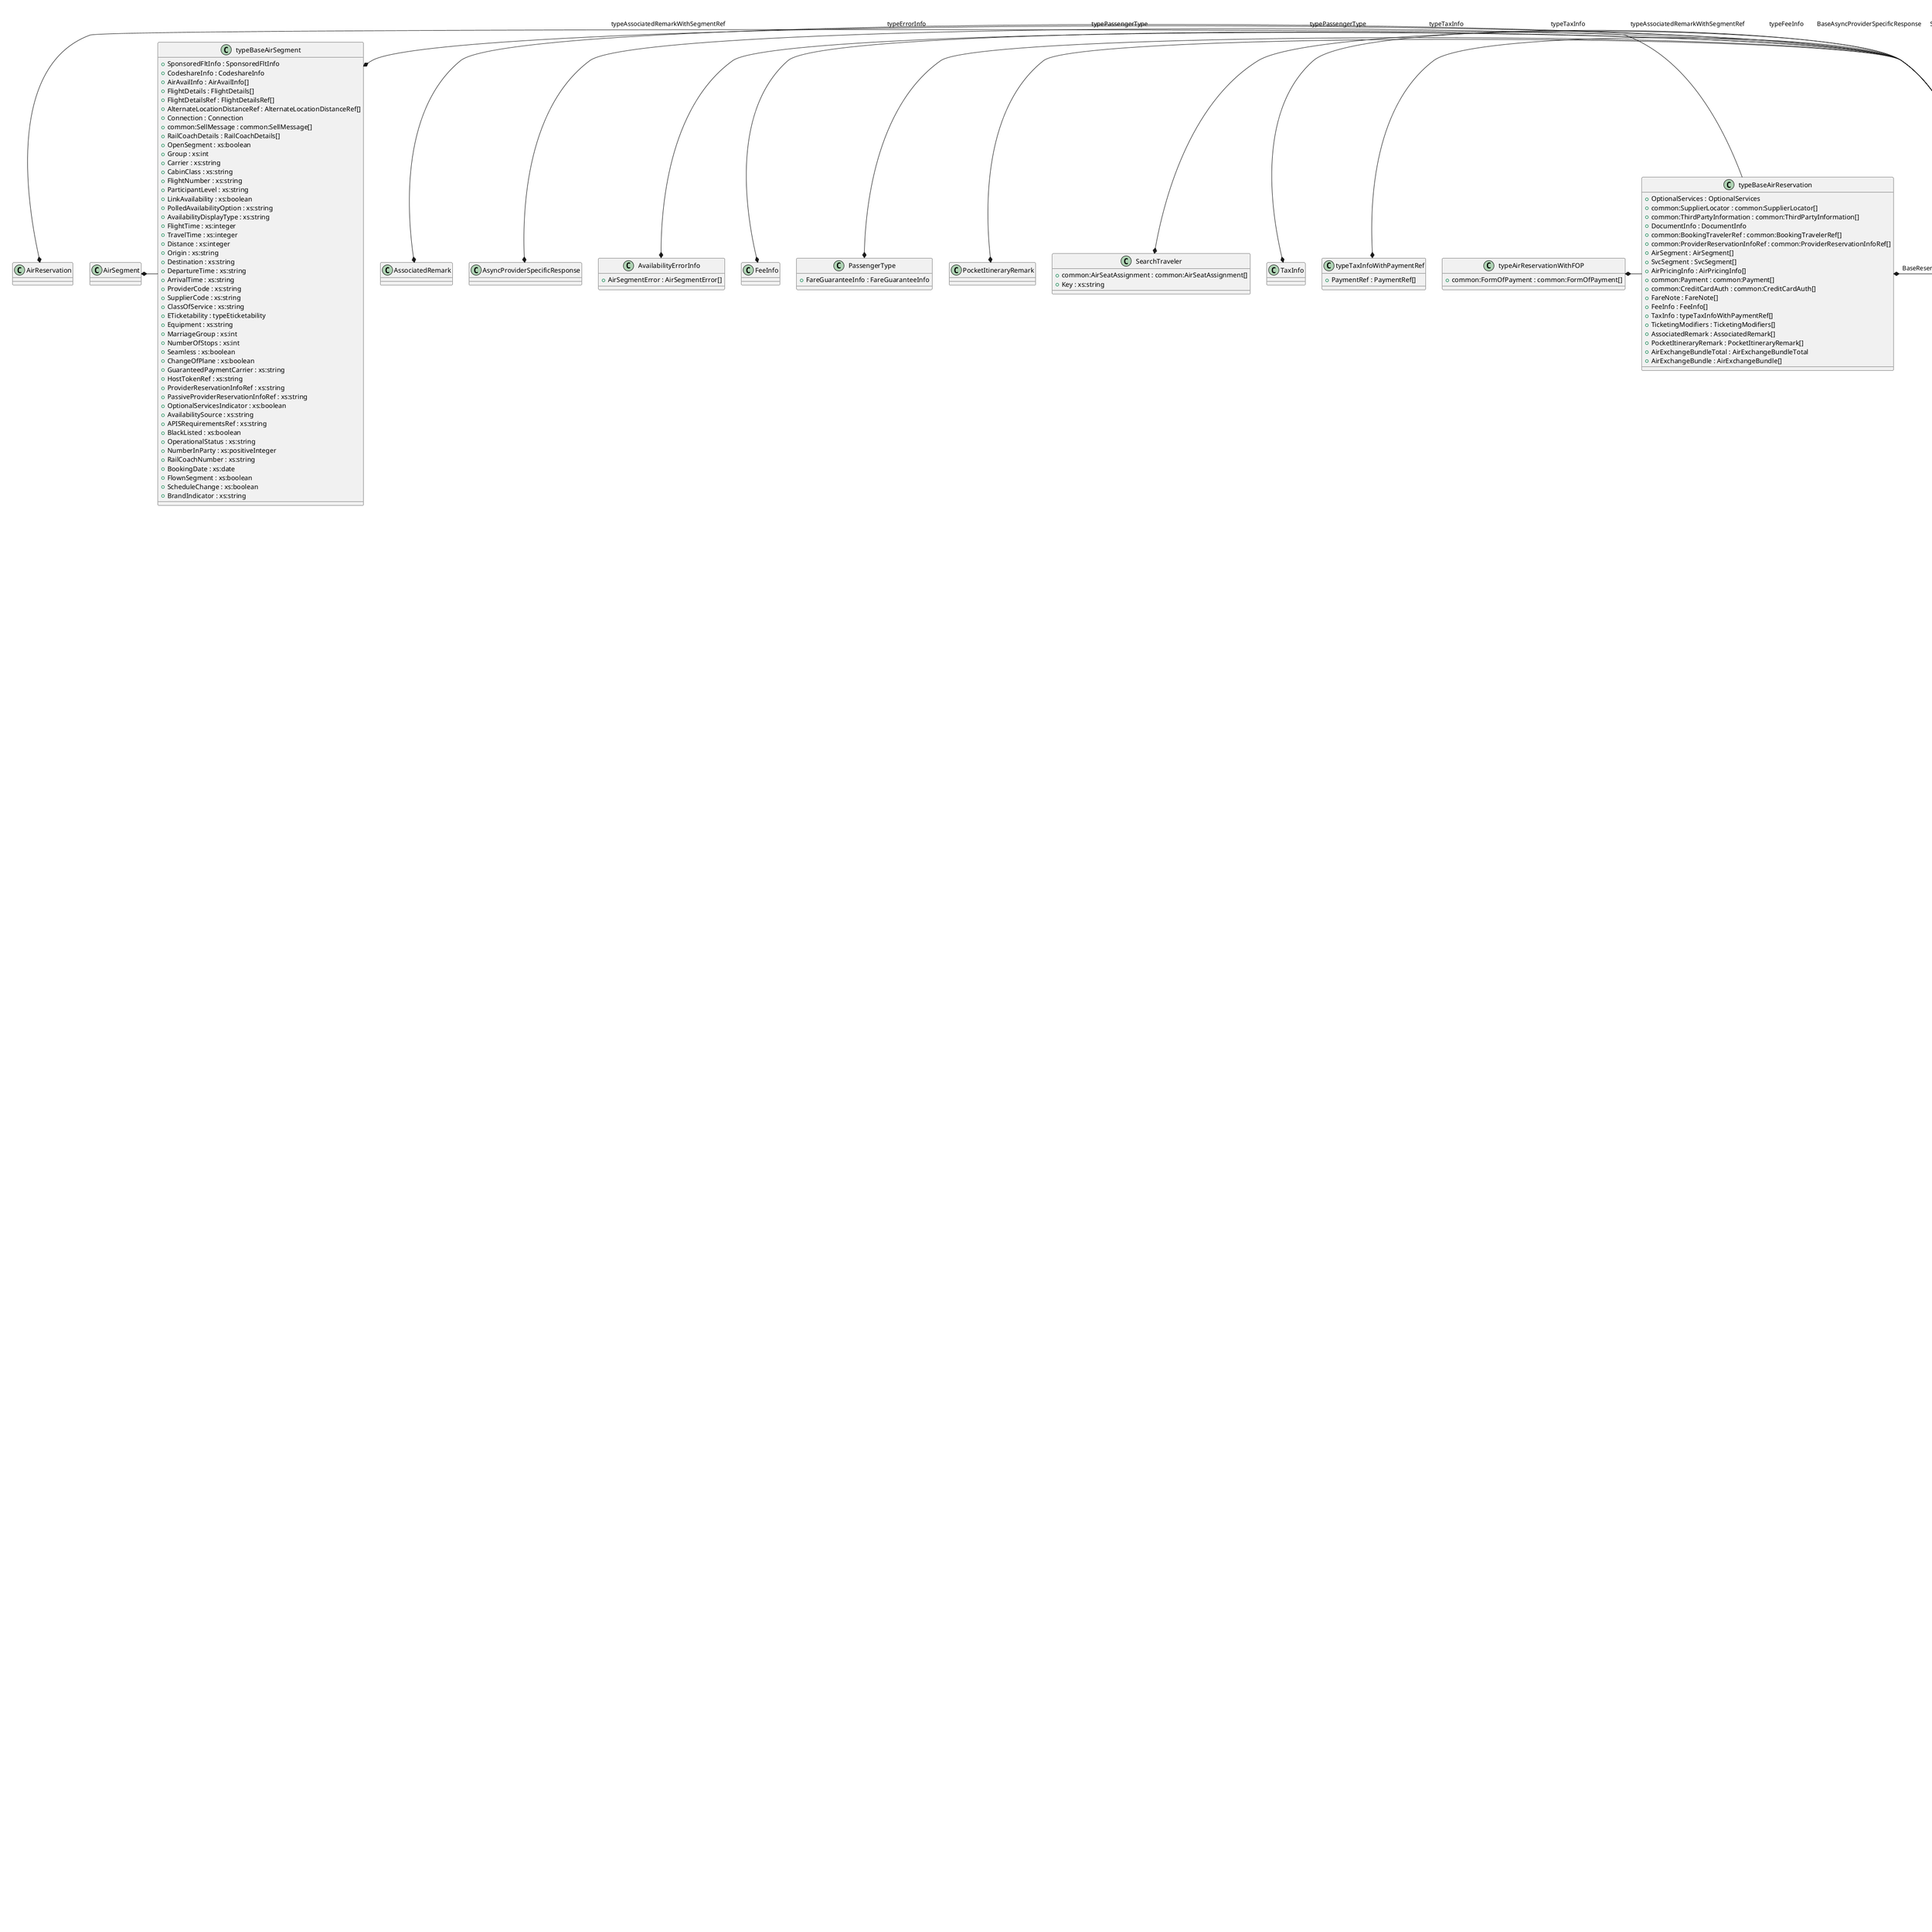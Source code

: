 @startuml

class ADVType {
    +AdvRsvnOnlyIfTk : xs:boolean
    +AdvRsvnAnyTm : xs:boolean
    +AdvRsvnHrs : xs:boolean
    +AdvRsvnDays : xs:boolean
    +AdvRsvnMonths : xs:boolean
    +AdvRsvnEarliestTm : xs:boolean
    +AdvRsvnLatestTm : xs:boolean
    +AdvRsvnWaived : xs:boolean
    +AdvRsvnDataExists : xs:boolean
    +AdvRsvnEndItem : xs:boolean
    +AdvTkEarliestTm : xs:boolean
    +AdvTkLatestTm : xs:boolean
    +AdvTkRsvnHrs : xs:boolean
    +AdvTkRsvnDays : xs:boolean
    +AdvTkRsvnMonths : xs:boolean
    +AdvTkStartHrs : xs:boolean
    +AdvTkStartDays : xs:boolean
    +AdvTkStartMonths : xs:boolean
    +AdvTkWaived : xs:boolean
    +AdvTkAnyTm : xs:boolean
    +AdvTkEndItem : xs:boolean
    +AdvRsvnTm : xs:integer
    +AdvTkRsvnTm : xs:integer
    +AdvTkStartTm : xs:integer
    +EarliestRsvnDtPresent : xs:boolean
    +EarliestTkDtPresent : xs:boolean
    +LatestRsvnDtPresent : xs:boolean
    +LatestTkDtPresent : xs:boolean
    +EarliestRsvnDt : xs:date
    +EarliestTkDt : xs:date
    +LatestRsvnDt : xs:date
    +LatestTkDt : xs:date
}
class APISRequirements {
    +Document : Document[]
    +Key : xs:string
    +Level : xs:string
    +GenderRequired : xs:boolean
    +DateOfBirthRequired : xs:boolean
    +RequiredDocuments : xs:string
    +NationalityRequired : xs:boolean
}
class APISRequirementsList {
    +APISRequirements : APISRequirements[]
}
class AccountRelatedRules {
    +BookingRules : BookingRules[]
    +RoutingRules : RoutingRules
}
class ActionDetails {
    +PseudoCityCode : xs:string
    +AgentSine : xs:string
    +EventDate : xs:date
    +EventTime : xs:time
    +Text : xs:string
}
class AdditionalInfo {
    +Category : xs:string
}
class AddlBookingCodeInformation {
    +value : xs:string
}
class Adjustment {
    +Amount : xs:string
    +Percent : xs:float
    +AdjustedTotalPrice : xs:string
    +ApproximateAdjustedTotalPrice : xs:string
    +BookingTravelerRef : xs:string
}
class Affiliations {
    +TravelArranger : TravelArranger[]
}
class AirAvailInfo {
    +BookingCodeInfo : BookingCodeInfo[]
    +FareTokenInfo : FareTokenInfo[]
    +ProviderCode : xs:string
    +HostTokenRef : xs:string
}
AirAvailInfo +-- FareTokenInfo
class FareTokenInfo {
    +FareInfoRef : xs:string
    +HostTokenRef : xs:string
}
class AirExchangeBundle {
    +common:AirExchangeInfo : common:AirExchangeInfo
    +AirPricingInfoRef : AirPricingInfoRef[]
    +TaxInfo : TaxInfo[]
    +common:Penalty : common:Penalty[]
}
class AirExchangeBundleList {
    +AirExchangeBundle : AirExchangeBundle[]
}
class AirExchangeBundleTotal {
    +common:AirExchangeInfo : common:AirExchangeInfo
    +common:Penalty : common:Penalty[]
}
class AirExchangeModifiers {
    +ContractCodes : ContractCodes
    +BookingDate : xs:string
    +TicketingDate : xs:string
    +AccountCode : xs:string
    +TicketDesignator : xs:string
    +AllowPenaltyFares : xs:boolean
    +PrivateFaresOnly : xs:boolean
    +UniversalRecordLocatorCode : xs:string
    +ProviderLocatorCode : xs:string
    +ProviderCode : xs:string
}
AirExchangeModifiers +-- ContractCodes
class ContractCodes {
    +ContractCode : ContractCode[]
}
class AirExchangeMulitQuoteList {
    +AirExchangeMultiQuoteOption : AirExchangeMultiQuoteOption[]
}
class AirExchangeMultiQuoteOption {
    +AirSegmentData : AirSegmentData[]
    +AirExchangeBundleTotal : AirExchangeBundleTotal
    +AirExchangeBundleList : AirExchangeBundleList[]
}
class AirExchangeTicketBundle {
    +common:TicketNumber : common:TicketNumber
    +common:FormOfPayment : common:FormOfPayment[]
    +common:FormOfPaymentRef : common:FormOfPaymentRef
    +WaiverCode : WaiverCode
}
class AirFareDiscount {
    +Percentage : xs:double
    +Amount : xs:string
    +DiscountMethod : typeFareDiscount
}
class AirFareDisplayModifiers {
    +TripType : typeFareTripType[]
    +common:CabinClass : common:CabinClass
    +PenaltyFareInformation : PenaltyFareInformation
    +FareSearchOption : typeFareSearchOption[]
    +MaxResponses : xs:integer
    +DepartureDate : xs:date
    +TicketingDate : xs:date
    +ReturnDate : xs:date
    +BaseFareOnly : xs:boolean
    +UnrestrictedFaresOnly : xs:boolean
    +FaresIndicator : typeFaresIndicator
    +CurrencyType : xs:string
    +IncludeTaxes : xs:boolean
    +IncludeEstimatedTaxes : xs:boolean
    +IncludeSurcharges : xs:boolean
    +GlobalIndicator : typeATPCOGlobalIndicator
    +ProhibitMinStayFares : xs:boolean
    +ProhibitMaxStayFares : xs:boolean
    +ProhibitAdvancePurchaseFares : xs:boolean
    +ProhibitNonRefundableFares : xs:boolean
    +ValidatedFaresOnly : xs:boolean
    +ProhibitTravelRestrictedFares : xs:boolean
    +FiledCurrency : xs:string
}
class AirFareDisplayRuleKey {
    +value : xs:string
    +ProviderCode : xs:string
}
class AirFareRuleCategory {
    +CategoryCode : typeFareRuleCategoryCode[]
    +FareInfoRef : xs:string
}
class AirFareRulesModifier {
    +AirFareRuleCategory : AirFareRuleCategory[]
}
class AirItinerary {
    +AirSegment : AirSegment[]
    +common:HostToken : common:HostToken[]
    +APISRequirements : APISRequirements[]
}
class AirItineraryDetails {
    +AirSegmentDetails : AirSegmentDetails[]
    +PassengerDetails : PassengerDetails[]
    +Key : xs:string
}
class AirItinerarySolution {
    +AirSegmentRef : AirSegmentRef[]
    +Connection : Connection[]
    +Key : xs:string
}
class AirItinerarySolutionRef {
    +Key : xs:string
}
class AirLegModifiers {
    +PermittedCabins : PermittedCabins
    +PreferredCabins : PreferredCabins
    +PermittedCarriers : PermittedCarriers
    +ProhibitedCarriers : ProhibitedCarriers
    +PreferredCarriers : PreferredCarriers
    +PermittedConnectionPoints : PermittedConnectionPoints
    +ProhibitedConnectionPoints : ProhibitedConnectionPoints
    +PreferredConnectionPoints : PreferredConnectionPoints
    +PermittedBookingCodes : PermittedBookingCodes
    +PreferredBookingCodes : PreferredBookingCodes
    +PreferredAlliances : PreferredAlliances
    +ProhibitedBookingCodes : ProhibitedBookingCodes
    +DisfavoredAlliances : DisfavoredAlliances
    +FlightType : FlightType
    +AnchorFlightData : typeAnchorFlightData
    +ProhibitOvernightLayovers : xs:boolean
    +MaxConnectionTime : xs:integer
    +ReturnFirstAvailableOnly : xs:boolean
    +AllowDirectAccess : xs:boolean
    +ProhibitMultiAirportConnection : xs:boolean
    +PreferNonStop : xs:boolean
    +OrderBy : xs:string
    +MaxJourneyTime : xs:nonNegativeInteger
}
AirLegModifiers +-- PermittedConnectionPoints
class PermittedConnectionPoints {
    +common:ConnectionPoint : common:ConnectionPoint[]
}
AirLegModifiers +-- ProhibitedConnectionPoints
class ProhibitedConnectionPoints {
    +common:ConnectionPoint : common:ConnectionPoint[]
}
AirLegModifiers +-- PreferredConnectionPoints
class PreferredConnectionPoints {
    +common:ConnectionPoint : common:ConnectionPoint[]
}
AirLegModifiers +-- PermittedBookingCodes
class PermittedBookingCodes {
    +BookingCode : BookingCode[]
}
AirLegModifiers +-- PreferredAlliances
class PreferredAlliances {
    +Alliance : Alliance[]
}
AirLegModifiers +-- ProhibitedBookingCodes
class ProhibitedBookingCodes {
    +BookingCode : BookingCode[]
}
AirLegModifiers +-- DisfavoredAlliances
class DisfavoredAlliances {
    +Alliance : Alliance[]
}
class AirPricePoint {
    +AirPricingInfo : AirPricingInfo[]
    +AirPricingResultMessage : common:typeResultMessage[]
    +FeeInfo : FeeInfo[]
    +FareNote : FareNote[]
    +TaxInfo : TaxInfo[]
    +Key : xs:string
    +TotalPrice : xs:string
    +BasePrice : xs:string
    +ApproximateTotalPrice : xs:string
    +ApproximateBasePrice : xs:string
    +EquivalentBasePrice : xs:string
    +Taxes : xs:string
    +Fees : xs:string
    +Services : xs:string
    +ApproximateTaxes : xs:string
    +ApproximateFees : xs:string
    +CompleteItinerary : xs:boolean
}
class AirPricePointList {
    +AirPricePoint : AirPricePoint[]
}
class AirPriceResult {
    +AirPricingSolution : AirPricingSolution[]
    +FareRule : FareRule[]
    +AirPriceError : common:typeResultMessage
    +CommandKey : xs:string
}
class AirPricingAdjustment {
    +Adjustment : Adjustment
    +Key : xs:string
}
class AirPricingCommand {
    +AirPricingModifiers : AirPricingModifiers
    +AirSegmentPricingModifiers : AirSegmentPricingModifiers[]
    +CommandKey : xs:string
    +CabinClass : xs:string
}
class AirPricingInfo {
    +FareInfo : FareInfo[]
    +FareStatus : FareStatus
    +FareInfoRef : FareInfoRef[]
    +BookingInfo : BookingInfo[]
    +TaxInfo : TaxInfo[]
    +FareCalc : FareCalc
    +PassengerType : PassengerType[]
    +common:BookingTravelerRef : common:BookingTravelerRef[]
    +WaiverCode : WaiverCode
    +PaymentRef : PaymentRef[]
    +ChangePenalty : typeFarePenalty[]
    +CancelPenalty : typeFarePenalty[]
    +NoShowPenalty : typeFarePenalty[]
    +FeeInfo : FeeInfo[]
    +Adjustment : Adjustment[]
    +Yield : Yield[]
    +AirPricingModifiers : AirPricingModifiers
    +TicketingModifiersRef : TicketingModifiersRef[]
    +AirSegmentPricingModifiers : AirSegmentPricingModifiers[]
    +FlightOptionsList : FlightOptionsList
    +BaggageAllowances : BaggageAllowances
    +FareRulesFilter : FareRulesFilter
    +PolicyCodesList : PolicyCodesList
    +PriceChange : PriceChangeType[]
    +ActionDetails : ActionDetails
    +common:Commission : common:Commission[]
    +Origin : xs:string
    +Destination : xs:string
    +Key : xs:string
    +CommandKey : xs:string
    +ProviderCode : xs:string
    +SupplierCode : xs:string
    +TotalPrice : xs:string
    +BasePrice : xs:string
    +ApproximateTotalPrice : xs:string
    +ApproximateBasePrice : xs:string
    +EquivalentBasePrice : xs:string
    +Taxes : xs:string
    +Fees : xs:string
    +Services : xs:string
    +ApproximateTaxes : xs:string
    +ApproximateFees : xs:string
    +AmountType : xs:string
    +IncludesVAT : xs:boolean
    +ExchangeAmount : xs:string
    +ForfeitAmount : xs:string
    +Refundable : xs:boolean
    +Exchangeable : xs:boolean
    +LatestTicketingTime : xs:string
    +PricingMethod : typePricingMethod
    +Checksum : xs:string
    +ETicketability : typeEticketability
    +PlatingCarrier : xs:string
    +ProviderReservationInfoRef : xs:string
    +AirPricingInfoGroup : xs:int
    +TotalNetPrice : xs:string
    +Ticketed : xs:boolean
    +PricingType : xs:string
    +TrueLastDateToTicket : xs:string
    +ElStat : common:typeElementStatus
    +KeyOverride : xs:boolean
    +InPolicy : xs:boolean
    +PreferredOption : xs:boolean
    +FareCalculationInd : xs:string
    +Cat35Indicator : xs:boolean
}
class AirPricingInfoList {
    +AirPricingInfo : AirPricingInfo[]
}
class AirPricingInfoRef {
    +Key : xs:string
}
class AirPricingModifiers {
    +ProhibitedRuleCategories : ProhibitedRuleCategories
    +AccountCodes : AccountCodes
    +PermittedCabins : PermittedCabins
    +ContractCodes : ContractCodes
    +ExemptTaxes : ExemptTaxes
    +PenaltyFareInformation : PenaltyFareInformation
    +common:DiscountCard : common:DiscountCard[]
    +PromoCodes : PromoCodes
    +ManualFareAdjustment : ManualFareAdjustment[]
    +common:PointOfSale : common:PointOfSale
    +BrandModifiers : BrandModifiers
    +MultiGDSSearchIndicator : MultiGDSSearchIndicator[]
    +PreferredCabins : PreferredCabins[]
    +ProhibitMinStayFares : xs:boolean
    +ProhibitMaxStayFares : xs:boolean
    +CurrencyType : xs:string
    +ProhibitAdvancePurchaseFares : xs:boolean
    +ProhibitNonRefundableFares : xs:boolean
    +ProhibitRestrictedFares : xs:boolean
    +FaresIndicator : typeFaresIndicator
    +FiledCurrency : xs:string
    +PlatingCarrier : xs:string
    +OverrideCarrier : xs:string
    +ETicketability : typeEticketability
    +AccountCodeFaresOnly : xs:boolean
    +Key : xs:string
    +ProhibitNonExchangeableFares : xs:boolean
    +ForceSegmentSelect : xs:boolean
    +InventoryRequestType : typeInventoryRequest
    +OneWayShop : xs:boolean
    +ProhibitUnbundledFareTypes : xs:boolean
    +ReturnServices : xs:boolean
    +ChannelId : xs:string
    +ReturnFareAttributes : xs:boolean
    +SellCheck : xs:boolean
    +ReturnFailedSegments : xs:boolean
}
AirPricingModifiers +-- ProhibitedRuleCategories
class ProhibitedRuleCategories {
    +FareRuleCategory : FareRuleCategory[]
}
AirPricingModifiers +-- AccountCodes
class AccountCodes {
    +common:AccountCode : common:AccountCode[]
}
AirPricingModifiers +-- ContractCodes
class ContractCodes {
    +ContractCode : ContractCode[]
}
AirPricingModifiers +-- PromoCodes
class PromoCodes {
    +PromoCode : PromoCode[]
}
class AirPricingPayment {
    +common:Payment : common:Payment[]
    +common:FormOfPayment : common:FormOfPayment[]
    +common:FormOfPaymentRef : common:FormOfPaymentRef
    +AirPricingInfoRef : AirPricingInfoRef[]
}
class AirPricingSolution {
    +AirSegment : AirSegment[]
    +AirSegmentRef : AirSegmentRef[]
    +Journey : Journey[]
    +LegRef : LegRef[]
    +AirPricingInfo : AirPricingInfo[]
    +FareNote : FareNote[]
    +FareNoteRef : FareNoteRef[]
    +Connection : Connection[]
    +common:MetaData : common:MetaData[]
    +AirPricingResultMessage : common:typeResultMessage[]
    +FeeInfo : FeeInfo[]
    +TaxInfo : TaxInfo[]
    +AirItinerarySolutionRef : AirItinerarySolutionRef[]
    +common:HostToken : common:HostToken[]
    +OptionalServices : OptionalServices
    +AvailableSSR : AvailableSSR
    +PricingDetails : PricingDetails
    +Key : xs:string
    +CompleteItinerary : xs:boolean
    +QuoteDate : xs:date
    +TotalPrice : xs:string
    +BasePrice : xs:string
    +ApproximateTotalPrice : xs:string
    +ApproximateBasePrice : xs:string
    +EquivalentBasePrice : xs:string
    +Taxes : xs:string
    +Fees : xs:string
    +Services : xs:string
    +ApproximateTaxes : xs:string
    +ApproximateFees : xs:string
    +Itinerary : xs:string
}
class AirPricingTicketingModifiers {
    +AirPricingInfoRef : AirPricingInfoRef[]
    +TicketingModifiers : TicketingModifiers
}
class AirRefundBundle {
    +AirRefundInfo : AirRefundInfo
    +common:Name : common:Name[]
    +TaxInfo : TaxInfo[]
    +WaiverCode : WaiverCode
    +TicketNumber : xs:string
    +PTC : xs:string
    +RefundType : xs:string
}
class AirRefundInfo {
    +common:RefundRemark : common:RefundRemark[]
    +RefundAmount : xs:string
    +RetainAmount : xs:string
    +RefundFee : xs:string
    +RefundableTaxes : xs:string
    +FiledCurrency : xs:string
    +ConversionRate : xs:decimal
    +Taxes : xs:string
    +OriginalTicketTotal : xs:string
    +ForfeitAmount : xs:string
    +Retain : xs:boolean
    +Refund : xs:boolean
}
class AirRefundModifiers {
    +RefundDate : xs:string
    +AccountCode : xs:string
    +TicketDesignator : xs:string
}
class AirReservation {
}
AirReservation *- typeBaseAirReservation
class AirReservationLocatorCode {
    +value : xs:string
}
class AirScheduleChangedInfo {
    +AirPricingSolution : AirPricingSolution
}
class AirSearchAsynchModifiers {
    +InitialAsynchResult : InitialAsynchResult
}
AirSearchAsynchModifiers +-- InitialAsynchResult
class InitialAsynchResult {
    +MaxWait : xs:positiveInteger
}
class AirSearchModifiers {
    +DisfavoredProviders : DisfavoredProviders
    +PreferredProviders : PreferredProviders
    +DisfavoredCarriers : DisfavoredCarriers
    +PermittedCarriers : PermittedCarriers
    +ProhibitedCarriers : ProhibitedCarriers
    +PreferredCarriers : PreferredCarriers
    +PermittedCabins : PermittedCabins
    +PreferredCabins : PreferredCabins
    +PreferredAlliances : PreferredAlliances
    +DisfavoredAlliances : DisfavoredAlliances
    +PermittedBookingCodes : PermittedBookingCodes
    +PreferredBookingCodes : PreferredBookingCodes
    +ProhibitedBookingCodes : ProhibitedBookingCodes
    +FlightType : FlightType
    +MaxLayoverDuration : MaxLayoverDurationType
    +NativeSearchModifier : typeNativeSearchModifier
    +DistanceType : common:typeDistance
    +IncludeFlightDetails : xs:boolean
    +AllowChangeOfAirport : xs:boolean
    +ProhibitOvernightLayovers : xs:boolean
    +MaxSolutions : xs:integer
    +MaxConnectionTime : xs:integer
    +SearchWeekends : xs:boolean
    +IncludeExtraSolutions : xs:boolean
    +ProhibitMultiAirportConnection : xs:boolean
    +PreferNonStop : xs:boolean
    +OrderBy : xs:string
    +ExcludeOpenJawAirport : xs:boolean
    +ExcludeGroundTransportation : xs:boolean
    +MaxJourneyTime : xs:nonNegativeInteger
    +JetServiceOnly : xs:boolean
}
AirSearchModifiers +-- DisfavoredProviders
class DisfavoredProviders {
    +common:Provider : common:Provider[]
}
AirSearchModifiers +-- PreferredProviders
class PreferredProviders {
    +common:Provider : common:Provider[]
}
AirSearchModifiers +-- DisfavoredCarriers
class DisfavoredCarriers {
    +common:Carrier : common:Carrier[]
}
AirSearchModifiers +-- PreferredAlliances
class PreferredAlliances {
    +Alliance : Alliance[]
}
AirSearchModifiers +-- DisfavoredAlliances
class DisfavoredAlliances {
    +Alliance : Alliance[]
}
AirSearchModifiers +-- PermittedBookingCodes
class PermittedBookingCodes {
    +BookingCode : BookingCode[]
}
AirSearchModifiers +-- ProhibitedBookingCodes
class ProhibitedBookingCodes {
    +BookingCode : BookingCode[]
}
class AirSegment {
}
AirSegment *- typeBaseAirSegment
class AirSegmentData {
    +AirSegmentRef : AirSegmentRef[]
    +BaggageAllowance : BaggageAllowance[]
    +Brand : Brand[]
    +CabinClass : xs:string
    +ClassOfService : xs:string
}
class AirSegmentDetails {
    +PassengerDetailsRef : PassengerDetailsRef[]
    +BrandID : BrandID[]
    +BookingCodeList : xs:string
    +Key : xs:string
    +ProviderCode : xs:string
    +Carrier : xs:string
    +Origin : xs:string
    +Destination : xs:string
    +DepartureTime : xs:dateTime
    +ArrivalTime : xs:dateTime
    +Equipment : xs:string
    +ClassOfService : xs:string
    +CabinClass : xs:string
    +OperatingCarrier : xs:string
    +FlightNumber : xs:string
}
class AirSegmentError {
    +AirSegment : AirSegment
    +ErrorMessage : xs:string
}
class AirSegmentList {
    +AirSegment : AirSegment[]
}
class AirSegmentPricingModifiers {
    +PermittedBookingCodes : PermittedBookingCodes
    +AirSegmentRef : xs:string
    +CabinClass : xs:string
    +AccountCode : xs:string
    +ProhibitAdvancePurchaseFares : xs:boolean
    +ProhibitNonRefundableFares : xs:boolean
    +ProhibitPenaltyFares : xs:boolean
    +FareBasisCode : xs:string
    +FareBreak : typeFareBreak
    +ConnectionIndicator : typeConnectionIndicator
    +BrandTier : xs:string
}
AirSegmentPricingModifiers +-- PermittedBookingCodes
class PermittedBookingCodes {
    +BookingCode : BookingCode[]
}
class AirSegmentRef {
    +Key : xs:string
}
class AirSegmentSellFailureInfo {
    +AirSegmentError : AirSegmentError[]
}
class AirSegmentTicketingModifiers {
    +AirSegmentRef : xs:string
    +BrandTier : xs:string
}
class AirSolution {
    +SearchTraveler : SearchTraveler[]
    +AirSegment : AirSegment[]
    +common:HostToken : common:HostToken[]
    +FareBasis : FareBasis[]
}
class AirSolutionChangedInfo {
    +AirPricingSolution : AirPricingSolution
    +ReasonCode : xs:string
}
class AirTicketingModifiers {
    +DocumentModifiers : DocumentModifiers
    +AirPricingInfoRef : AirPricingInfoRef[]
    +TourCode : TourCode
    +TicketEndorsement : TicketEndorsement[]
    +common:Commission : common:Commission
    +common:FormOfPayment : common:FormOfPayment[]
    +common:CreditCardAuth : common:CreditCardAuth[]
    +common:Payment : common:Payment[]
    +PlatingCarrier : xs:string
    +TicketedFareOverride : xs:boolean
    +SuppressTaxAndFee : xs:boolean
    +NoComparisonSFQ : xs:boolean
}
class Alliance {
    +Code : xs:string
}
class AlternateLocationDistance {
    +common:Distance : common:Distance
    +Key : xs:string
    +SearchLocation : xs:string
    +AlternateLocation : xs:string
}
class AlternateLocationDistanceList {
    +AlternateLocationDistance : AlternateLocationDistance[]
}
class AlternateLocationDistanceRef {
    +Key : xs:string
}
class AlternateRoute {
    +Leg : Leg[]
    +Key : xs:string
}
class AlternateRouteList {
    +AlternateRoute : AlternateRoute[]
}
class ApplicableSegment {
}
ApplicableSegment *- typeApplicableSegment
class AssociatedRemark {
}
AssociatedRemark *- common:typeAssociatedRemarkWithSegmentRef
class AsyncProviderSpecificResponse {
}
AsyncProviderSpecificResponse *- common:BaseAsyncProviderSpecificResponse
class AuditData {
    +TotalPrice : xs:string
    +BasePrice : xs:string
    +ApproximateTotalPrice : xs:string
    +ApproximateBasePrice : xs:string
    +EquivalentBasePrice : xs:string
    +Taxes : xs:string
    +Fees : xs:string
    +Services : xs:string
    +ApproximateTaxes : xs:string
    +ApproximateFees : xs:string
    +TaxInfo : TaxInfo[]
    +Key : xs:string
}
class AutoPricingInfo {
    +ElStat : common:typeElementStatus
    +KeyOverride : xs:boolean
    +AirSegmentRef : AirSegmentRef[]
    +common:BookingTravelerRef : common:BookingTravelerRef[]
    +AirPricingModifiers : AirPricingModifiers
    +AirSegmentPricingModifiers : AirSegmentPricingModifiers[]
    +Key : xs:string
    +PricingType : xs:string
    +PlatingCarrier : xs:string
}
class AutoSeatAssignment {
    +SegmentRef : xs:string
    +Smoking : xs:boolean
    +SeatType : common:typeReqSeat
    +Group : xs:boolean
    +BookingTravelerRef : xs:string
}
class AvailabilityErrorInfo {
    +AirSegmentError : AirSegmentError[]
}
AvailabilityErrorInfo *- common:typeErrorInfo
class AvailableDiscount {
    +common:LoyaltyProgram : common:LoyaltyProgram[]
    +Amount : xs:string
    +Percent : xs:string
    +Description : xs:string
    +DiscountQualifier : xs:string
}
class AvailableSSR {
    +common:SSR : common:SSR[]
    +SSRRules : common:ServiceRuleType[]
    +common:IndustryStandardSSR : common:IndustryStandardSSR[]
}
class BackOfficeHandOff {
    +Type : typeBackOffice
    +Location : xs:string
    +PseudoCityCode : xs:string
}
class BagDetails {
    +BaggageRestriction : BaggageRestriction[]
    +AvailableDiscount : AvailableDiscount[]
    +ApplicableBags : xs:string
    +BasePrice : xs:string
    +ApproximateBasePrice : xs:string
    +Taxes : xs:string
    +TotalPrice : xs:string
    +ApproximateTotalPrice : xs:string
}
class BaggageAllowance {
    +NumberOfPieces : xs:integer
    +MaxWeight : typeWeight
}
class BaggageAllowanceInfo {
    +BagDetails : BagDetails[]
    +TravelerType : xs:string
    +FareInfoRef : xs:string
}
BaggageAllowanceInfo *- BaseBaggageAllowanceInfo
class BaggageAllowances {
    +BaggageAllowanceInfo : BaggageAllowanceInfo[]
    +CarryOnAllowanceInfo : CarryOnAllowanceInfo[]
    +EmbargoInfo : EmbargoInfo[]
}
class BaggageRestriction {
    +Dimension : Dimension[]
    +MaxWeight : typeUnitOfMeasure[]
    +TextInfo : TextInfo[]
}
class BaseBaggageAllowanceInfo {
    +URLInfo : URLInfo[]
    +TextInfo : TextInfo[]
    +Origin : xs:string
    +Destination : xs:string
    +Carrier : xs:string
}
class BillingDetailItem {
    +Name : typeBillingDetailsName
    +DataType : typeBillingDetailsDataType
    +MinLength : xs:string
    +MaxLength : xs:string
    +Value : xs:string
}
class BookingCode {
    +Code : xs:string
}
class BookingCodeInfo {
    +CabinClass : xs:string
    +BookingCounts : xs:string
}
class BookingInfo {
    +BookingCode : xs:string
    +BookingCount : xs:string
    +CabinClass : xs:string
    +FareInfoRef : xs:string
    +SegmentRef : xs:string
    +CouponRef : xs:string
    +AirItinerarySolutionRef : xs:string
    +HostTokenRef : xs:string
}
class BookingRules {
    +BookingRulesFareReference : BookingRulesFareReference[]
    +RuleInfo : RuleInfo[]
    +Restriction : Restriction[]
    +DocumentRequired : DocumentRequired[]
    +GenderDobRequired : xs:boolean
}
BookingRules +-- RuleInfo
class RuleInfo {
    +ChargesRules : ChargesRules
}
class BookingRulesFareReference {
    +value : xs:string
    +ClassOfService : xs:string
    +TicketDesignatorCode : xs:string
    +AccountCode : xs:string
    +UpgrageAllowed : xs:boolean
    +UpgradeClassOfService : xs:string
}
class Brand {
    +Title : Title[]
    +Text : Text[]
    +ImageLocation : ImageLocation[]
    +OptionalServices : OptionalServices
    +Rules : Rules[]
    +ServiceAssociations : ServiceAssociations
    +UpsellBrand : UpsellBrand
    +ApplicableSegment : typeApplicableSegment[]
    +DefaultBrandDetail : DefaultBrandDetail[]
    +Key : xs:string
    +BrandID : xs:string
    +Name : xs:string
    +AirItineraryDetailsRef : xs:string
    +UpSellBrandID : xs:string
    +BrandFound : xs:boolean
    +UpSellBrandFound : xs:boolean
    +BrandedDetailsAvailable : xs:boolean
    +Carrier : xs:string
    +BrandTier : xs:string
    +BrandMaintained : xs:string
}
class BrandID {
    +Id : xs:string
}
class BrandInfo {
    +Key : xs:string
    +BrandID : xs:string
    +AirPricingInfoRef : xs:string
    +FareInfoRef : xs:string
}
class BrandModifiers {
    +FareFamilyDisplay : FareFamilyDisplay
    +BasicDetailsOnly : BasicDetailsOnly
}
BrandModifiers +-- FareFamilyDisplay
class FareFamilyDisplay {
    +ModifierType : xs:string
}
BrandModifiers +-- BasicDetailsOnly
class BasicDetailsOnly {
    +ReturnBasicDetails : xs:boolean
}
class BrandingInfo {
    +PriceRange : PriceRange[]
    +Text : Text[]
    +Title : Title[]
    +ImageLocation : ImageLocation[]
    +ServiceGroup : ServiceGroup
    +AirSegmentRef : common:typeSegmentRef[]
    +Key : xs:string
    +ServiceSubCode : xs:string
    +ExternalServiceName : xs:string
    +ServiceType : xs:string
    +CommercialName : xs:string
    +Chargeable : xs:string
}
class BundledService {
    +Carrier : xs:string
    +CarrierSubCode : xs:boolean
    +ServiceType : xs:string
    +ServiceSubCode : xs:string
    +Name : xs:string
    +Booking : typeBooking
    +Occurrence : xs:positiveInteger
}
class BundledServices {
    +BundledService : BundledService[]
}
class CHGType {
    +PenFee : PenFeeType[]
}
class CO2Emission {
    +AirSegmentRef : xs:string
    +Value : xs:float
}
class CO2Emissions {
    +CO2Emission : CO2Emission[]
    +TotalValue : xs:float
    +Unit : xs:string
    +Category : xs:string
    +Source : xs:string
}
class CarrierCode {
    +value : xs:string
}
class CarrierList {
    +CarrierCode : CarrierCode[]
    +IncludeCarrier : xs:boolean
}
class CarryOnAllowanceInfo {
    +CarryOnDetails : CarryOnDetails[]
}
CarryOnAllowanceInfo *- BaseBaggageAllowanceInfo
CarryOnAllowanceInfo +-- CarryOnDetails
class CarryOnDetails {
    +BaggageRestriction : BaggageRestriction[]
    +ApplicableCarryOnBags : xs:string
    +BasePrice : xs:string
    +ApproximateBasePrice : xs:string
    +Taxes : xs:string
    +TotalPrice : xs:string
    +ApproximateTotalPrice : xs:string
}
class CategoryDetailsType {
    +CategoryDetails : ValueDetails[]
    +Value : xs:string
}
class Characteristic {
    +Value : xs:string
    +Position : typePosition
    +RowLocation : typeRowLocation
    +PADISCode : xs:string
}
class ChargesRules {
    +VoluntaryChanges : VoluntaryChanges[]
    +VoluntaryRefunds : VoluntaryRefunds[]
}
ChargesRules +-- VoluntaryChanges
class VoluntaryChanges {
    +Penalty : Penalty
    +VolChangeInd : xs:boolean
}
ChargesRules +-- VoluntaryRefunds
class VoluntaryRefunds {
    +Penalty : Penalty
    +VolChangeInd : xs:boolean
}
class CodeshareInfo {
    +value : xs:string
    +OperatingCarrier : xs:string
    +OperatingFlightNumber : xs:string
}
class CompanyName {
    +SupplierCode : xs:string
}
class ConjunctedTicketInfo {
    +Number : xs:string
    +IATANumber : xs:string
    +TicketIssueDate : xs:dateTime
    +TicketingAgentSignOn : xs:string
    +CountryCode : xs:string
    +Status : common:typeTicketStatus
}
class Connection {
    +FareNote : FareNote
    +ChangeOfPlane : xs:boolean
    +ChangeOfTerminal : xs:boolean
    +ChangeOfAirport : xs:boolean
    +StopOver : xs:boolean
    +MinConnectionTime : xs:int
    +Duration : xs:int
    +SegmentIndex : xs:int
    +FlightDetailsIndex : xs:int
    +IncludeStopOverToFareQuote : typeIgnoreStopOver
}
class ContractCode {
    +ProviderCode : xs:string
    +SupplierCode : xs:string
    +Code : xs:string
    +CompanyName : xs:string
}
class Coupon {
    +ElStat : common:typeElementStatus
    +KeyOverride : xs:boolean
    +TicketDesignator : TicketDesignator[]
    +Key : xs:string
    +CouponNumber : xs:integer
    +OperatingCarrier : xs:string
    +OperatingFlightNumber : xs:string
    +MarketingCarrier : xs:string
    +MarketingFlightNumber : xs:string
    +Origin : xs:string
    +Destination : xs:string
    +DepartureTime : xs:string
    +ArrivalTime : xs:string
    +StopoverCode : xs:boolean
    +BookingClass : xs:string
    +FareBasis : xs:string
    +NotValidBefore : xs:date
    +NotValidAfter : xs:date
    +Status : xs:string
    +SegmentGroup : xs:integer
    +MarriageGroup : xs:integer
}
class CreditSummary {
    +CurrencyCode : xs:string
    +CurrentBalance : xs:decimal
    +InitialCredit : xs:decimal
}
class CustomerReceiptInfo {
    +BookingTravelerRef : xs:string
    +EmailRef : xs:string
}
class CustomerSearch {
    +value : xs:string
}
class DefaultBrandDetail {
}
DefaultBrandDetail *- typeDefaultBrandDetail
class DestinationPurposeCode {
    +Destination : typeDestinationCode
    +Purpose : typePurposeCode
}
class DetailedBillingInformation {
    +common:FormOfPaymentRef : common:FormOfPaymentRef
    +AirPricingInfoRef : AirPricingInfoRef[]
    +BillingDetailItem : BillingDetailItem[]
}
class Dimension {
    +type : xs:string
}
Dimension *- typeUnitOfMeasure
class Document {
    +Sequence : xs:positiveInteger
    +Type : xs:string
    +Level : xs:string
}
class DocumentInfo {
    +TicketInfo : TicketInfo[]
    +MCOInfo : common:MCOInformation[]
    +TCRInfo : TCRInfo[]
}
class DocumentModifiers {
    +GenerateItineraryInvoice : xs:boolean
    +GenerateAccountingInterface : xs:boolean
}
class DocumentOptions {
    +PassengerReceiptOverride : PassengerReceiptOverride
    +OverrideOption : xs:string[]
    +SuppressItineraryRemarks : xs:boolean
    +GenerateItinNumbers : xs:boolean
}
class DocumentRequired {
    +DocType : xs:string
    +IncludeExcludeUseInd : xs:boolean
    +DocId : xs:string
    +AllowedIds : xs:string
}
class DocumentSelect {
    +BackOfficeHandOff : BackOfficeHandOff
    +Itinerary : Itinerary
    +IssueTicketOnly : xs:boolean
    +IssueElectronicTicket : xs:boolean
    +FaxIndicator : xs:boolean
}
class EMD {
    +FulfillmentType : xs:integer
    +FulfillmentTypeDescription : xs:string
    +AssociatedItem : xs:string
    +AvailabilityChargeIndicator : xs:string
    +RefundReissueIndicator : xs:string
    +Commissionable : xs:boolean
    +MileageIndicator : xs:boolean
    +Location : xs:string
    +Date : xs:dateTime
    +Booking : typeBooking
    +DisplayCategory : typeDisplayCategory
    +Reusable : xs:boolean
}
class EMDCommission {
    +Type : common:typeAdjustmentType
    +Value : xs:decimal
    +CurrencyCode : xs:string
}
class EMDCoupon {
    +ElStat : common:typeElementStatus
    +KeyOverride : xs:boolean
    +Number : xs:integer
    +Status : xs:string
    +SvcDescription : xs:string
    +ConsumedAtIssuanceInd : xs:boolean
    +RFIC : xs:string
    +RFISC : xs:string
    +RFIDescription : xs:string
    +Origin : xs:string
    +Destination : xs:string
    +FlightNumber : xs:string
    +PresentTo : xs:string
    +PresentAt : xs:string
    +NonRefundableInd : xs:boolean
    +MarketingCarrier : xs:string
    +Key : xs:string
}
class EMDEndorsement {
    +value : xs:string
}
class EMDInfo {
    +ElStat : common:typeElementStatus
    +KeyOverride : xs:boolean
    +EMDTravelerInfo : EMDTravelerInfo
    +common:SupplierLocator : common:SupplierLocator[]
    +ElectronicMiscDocument : ElectronicMiscDocument[]
    +common:Payment : common:Payment
    +common:FormOfPayment : common:FormOfPayment
    +EMDPricingInfo : EMDPricingInfo
    +EMDEndorsement : EMDEndorsement[]
    +FareCalc : FareCalc
    +EMDCommission : EMDCommission
    +ProviderCode : xs:string
    +ProviderLocatorCode : xs:string
    +Key : xs:string
}
class EMDPricingInfo {
    +TaxInfo : TaxInfo[]
    +BaseFare : xs:string
    +TotalFare : xs:string
    +TotalTax : xs:string
    +EquivFare : xs:string
}
class EMDSummary {
    +EMDCoupon : EMDCoupon[]
    +ElStat : common:typeElementStatus
    +KeyOverride : xs:boolean
    +Number : xs:string
    +PrimaryDocumentIndicator : xs:boolean
    +InConjunctionWith : xs:string
    +AssociatedTicketNumber : xs:string
    +PlatingCarrier : xs:string
    +IssueDate : xs:dateTime
    +Key : xs:string
}
class EMDSummaryInfo {
    +ElStat : common:typeElementStatus
    +KeyOverride : xs:boolean
    +EMDSummary : EMDSummary[]
    +EMDTravelerInfo : EMDTravelerInfo
    +common:Payment : common:Payment
    +ProviderReservationInfoRef : xs:string
    +Key : xs:string
}
class EMDTravelerInfo {
    +NameInfo : NameInfo
    +TravelerType : xs:string
    +Age : xs:integer
}
EMDTravelerInfo +-- NameInfo
class NameInfo {
    +Prefix : xs:string
    +First : xs:string
    +Middle : xs:string
    +Last : xs:string
    +Suffix : xs:string
}
class ETR {
    +TotalPrice : xs:string
    +BasePrice : xs:string
    +ApproximateTotalPrice : xs:string
    +ApproximateBasePrice : xs:string
    +EquivalentBasePrice : xs:string
    +Taxes : xs:string
    +Fees : xs:string
    +Services : xs:string
    +ApproximateTaxes : xs:string
    +ApproximateFees : xs:string
    +ElStat : common:typeElementStatus
    +KeyOverride : xs:boolean
    +AirReservationLocatorCode : AirReservationLocatorCode
    +common:AgencyInfo : common:AgencyInfo
    +common:BookingTraveler : common:BookingTraveler
    +common:FormOfPayment : common:FormOfPayment[]
    +common:Payment : common:Payment[]
    +common:CreditCardAuth : common:CreditCardAuth[]
    +common:SupplierLocator : common:SupplierLocator[]
    +FareCalc : FareCalc
    +Ticket : Ticket[]
    +common:Commission : common:Commission[]
    +AirPricingInfo : AirPricingInfo
    +AuditData : AuditData
    +common:Restriction : common:Restriction[]
    +WaiverCode : WaiverCode
    +BaggageAllowances : BaggageAllowances
    +Key : xs:string
    +Refundable : xs:boolean
    +Exchangeable : xs:boolean
    +TourCode : xs:string
    +IssuedDate : xs:string
    +BulkTicket : xs:boolean
    +ProviderCode : xs:string
    +ProviderLocatorCode : xs:string
    +IATANumber : xs:string
    +PseudoCityCode : xs:string
    +CountryCode : xs:string
    +PlatingCarrier : xs:string
}
class ElectronicMiscDocument {
    +EMDCoupon : EMDCoupon[]
    +ElStat : common:typeElementStatus
    +KeyOverride : xs:boolean
    +Number : xs:string
    +PrimaryDocumentIndicator : xs:boolean
    +InConjunctionWith : xs:string
    +AssociatedTicketNumber : xs:string
    +PlatingCarrier : xs:string
    +IssueDate : xs:dateTime
    +Status : xs:string
    +Key : xs:string
}
class Embargo {
    +Key : xs:string
    +Carrier : xs:string
    +SegmentRef : xs:string
    +Name : xs:string
    +Text : xs:string
    +SecondaryType : xs:string
    +Type : xs:string
    +Url : xs:anyURI
    +ServiceSubCode : xs:string
}
class EmbargoInfo {
}
EmbargoInfo *- BaseBaggageAllowanceInfo
class EmbargoList {
    +Embargo : Embargo[]
}
class Enumeration {
    +SolutionGroup : SolutionGroup[]
}
class ExchangeAirSegment {
    +AirSegment : AirSegment
    +common:CabinClass : common:CabinClass
    +FareBasisCode : xs:string
}
class ExchangeEligibilityInfo {
    +ExchangePenaltyInfo : ExchangePenaltyInfo[]
    +EligibleFares : xs:string
    +RefundableFares : xs:string
    +PassedAutomationChecks : xs:boolean
}
class ExchangePenaltyInfo {
    +PenaltyInformation : PenaltyInformation[]
    +PTC : xs:string
    +MinimumChangeFee : xs:string
    +MaximumChangeFee : xs:string
}
class ExchangedTicketInfo {
    +Number : xs:string
}
class ExcludeTicketing {
    +BookingTravelerRef : xs:string[]
}
class ExemptOBFee {
    +SubCode : xs:string[]
}
class ExemptTaxes {
    +CountryCode : xs:string[]
    +TaxCategory : xs:string[]
    +AllTaxes : xs:boolean
    +TaxTerritory : xs:string
    +CompanyName : xs:string
}
class ExpertSolution {
    +LegPrice : LegPrice[]
    +Key : xs:string
    +TotalPrice : xs:string
    +ApproximateTotalPrice : xs:string
    +CreatedDate : xs:date
}
class ExpertSolutionList {
    +ExpertSolution : ExpertSolution[]
}
class Facility {
    +Characteristic : Characteristic[]
    +common:Remark : common:Remark[]
    +PassengerSeatPrice : PassengerSeatPrice[]
    +TaxInfo : TaxInfo[]
    +EMD : EMD
    +common:ServiceData : common:ServiceData[]
    +TourCode : TourCode
    +Type : typeFacility
    +SeatCode : xs:string
    +Availability : typeSeatAvailability
    +SeatPrice : xs:string
    +Paid : xs:boolean
    +ServiceSubCode : xs:string
    +SSRCode : xs:string
    +IssuanceReason : xs:string
    +BaseSeatPrice : xs:string
    +Taxes : xs:string
    +Quantity : xs:integer
    +SequenceNumber : xs:integer
    +InclusiveOfTax : xs:boolean
    +InterlineSettlementAllowed : xs:boolean
    +GeographySpecification : xs:string
    +Source : xs:string
    +OptionalServiceRef : xs:string
    +SeatInformationRef : xs:string
}
class FareBasis {
    +Code : xs:string
    +SegmentRef : xs:string
}
class FareCalc {
    +value : xs:string
}
class FareDetails {
    +FareTicketDesignator : FareTicketDesignator
    +Key : xs:string
    +PassengerDetailRef : xs:string
    +FareBasis : xs:string
}
class FareDetailsRef {
    +Key : xs:string
}
class FareDisplay {
    +FareDisplayRule : FareDisplayRule
    +FarePricing : FarePricing[]
    +FareRestriction : FareRestriction[]
    +FareRoutingInformation : FareRoutingInformation
    +FareMileageInformation : FareMileageInformation
    +AirFareDisplayRuleKey : AirFareDisplayRuleKey
    +BookingCode : BookingCode[]
    +common:AccountCode : common:AccountCode[]
    +AddlBookingCodeInformation : AddlBookingCodeInformation
    +FareRuleFailureInfo : FareRuleFailureInfo
    +PriceChange : PriceChangeType[]
    +Carrier : xs:string
    +FareBasis : xs:string
    +Amount : xs:string
    +TripType : typeFareTripType
    +FareTypeCode : xs:string
    +SpecialFare : xs:boolean
    +InstantPurchase : xs:boolean
    +EligibilityRestricted : xs:boolean
    +FlightRestricted : xs:boolean
    +StopoversRestricted : xs:boolean
    +TransfersRestricted : xs:boolean
    +BlackoutsExist : xs:boolean
    +AccompaniedTravel : xs:boolean
    +MileOrRouteBasedFare : typeMileOrRouteBasedFare
    +GlobalIndicator : typeATPCOGlobalIndicator
    +Origin : xs:string
    +Destination : xs:string
    +FareTicketingCode : xs:string
    +FareTicketingDesignator : xs:string
}
class FareDisplayRule {
    +RuleAdvancedPurchase : RuleAdvancedPurchase
    +RuleLengthOfStay : RuleLengthOfStay
    +RuleCharges : RuleCharges
    +RuleNumber : xs:string
    +Source : xs:string
    +TariffNumber : xs:string
}
class FareGuaranteeInfo {
    +GuaranteeDate : xs:date
    +GuaranteeType : typeFareGuarantee
}
class FareInfo {
    +FareTicketDesignator : FareTicketDesignator[]
    +FareSurcharge : FareSurcharge[]
    +common:AccountCode : common:AccountCode[]
    +ContractCode : ContractCode[]
    +common:Endorsement : common:Endorsement[]
    +BaggageAllowance : BaggageAllowance
    +FareRuleKey : FareRuleKey
    +FareRuleFailureInfo : FareRuleFailureInfo
    +FareRemarkRef : FareRemarkRef[]
    +Brand : Brand
    +common:Commission : common:Commission
    +FareAttributes : xs:string
    +ChangePenalty : typeFarePenalty
    +CancelPenalty : typeFarePenalty
    +FareRulesFilter : FareRulesFilter
    +Key : xs:string
    +FareBasis : xs:string
    +PassengerTypeCode : xs:string
    +Origin : xs:string
    +Destination : xs:string
    +EffectiveDate : xs:string
    +TravelDate : xs:date
    +DepartureDate : xs:date
    +Amount : xs:string
    +PrivateFare : typePrivateFare
    +NegotiatedFare : xs:boolean
    +TourCode : xs:string
    +WaiverCode : xs:string
    +NotValidBefore : xs:date
    +NotValidAfter : xs:date
    +PseudoCityCode : xs:string
    +FareFamily : xs:string
    +PromotionalFare : xs:boolean
    +CarCode : xs:string
    +ValueCode : xs:string
    +ElStat : common:typeElementStatus
    +KeyOverride : xs:boolean
    +BulkTicket : xs:boolean
    +InclusiveTour : xs:boolean
    +Value : xs:string
    +SupplierCode : xs:string
    +TaxAmount : xs:string
}
class FareInfoList {
    +FareInfo : FareInfo[]
}
class FareInfoMessage {
    +value : xs:string
    +Key : xs:string
}
class FareInfoRef {
    +Key : xs:string
}
class FareMileageInformation {
    +value : xs:string
}
class FareNote {
    +ElStat : common:typeElementStatus
    +KeyOverride : xs:boolean
    +value : xs:string
    +Key : xs:string
    +Precedence : xs:integer
    +NoteName : xs:string
    +FareInfoMessageRef : xs:string
}
class FareNoteList {
    +FareNote : FareNote[]
}
class FareNoteRef {
    +Key : xs:string
}
class FarePricing {
    +PassengerType : xs:string
    +TotalFareAmount : xs:string
    +PrivateFare : xs:boolean
    +NegotiatedFare : xs:boolean
    +AutoPriceable : xs:boolean
    +TotalNetFareAmount : xs:string
    +BaseFare : xs:string
    +Taxes : xs:string
    +MMid : xs:string
}
class FareRemark {
    +Text : xs:string[]
    +URL : URL[]
    +Key : xs:string
    +Name : xs:string
}
class FareRemarkList {
    +FareRemark : FareRemark[]
}
class FareRemarkRef {
    +Key : xs:string
}
class FareRestriction {
    +FareRestrictionDaysOfWeek : FareRestrictionDaysOfWeek[]
    +FareRestrictionDate : FareRestrictionDate[]
    +FareRestrictionSaleDate : FareRestrictionSaleDate
    +FareRestrictionSeasonal : FareRestrictionSeasonal[]
    +FareRestrictiontype : typeFareRestrictionType
}
class FareRestrictionDate {
    +Direction : typeFareDirectionality
    +StartDate : xs:string
    +EndDate : xs:string
    +EndDateIndicator : xs:string
}
class FareRestrictionDaysOfWeek {
    +Direction : typeFareDirectionality
    +TripType : typeFareTripType
    +Monday : xs:boolean
    +Tuesday : xs:boolean
    +Wednesday : xs:boolean
    +Thursday : xs:boolean
    +Friday : xs:boolean
    +Saturday : xs:boolean
    +Sunday : xs:boolean
}
class FareRestrictionSaleDate {
    +StartDate : xs:date
    +EndDate : xs:date
}
class FareRestrictionSeasonal {
    +Comment : xs:string
    +VariationByTravelDates : xs:string
    +SeasonalRange1Ind : xs:string
    +SeasonalRange1StartDate : xs:string
    +SeasonalRange1EndDate : xs:string
    +SeasonalRange2Ind : xs:string
    +SeasonalRange2StartDate : xs:string
    +SeasonalRange2EndDate : xs:string
}
class FareRoutingInformation {
    +value : xs:string
}
class FareRule {
    +ProviderCode : xs:string
    +SupplierCode : xs:string
    +FareRuleLong : FareRuleLong[]
    +FareRuleShort : FareRuleShort[]
    +RuleAdvancedPurchase : RuleAdvancedPurchase
    +RuleLengthOfStay : RuleLengthOfStay
    +RuleCharges : RuleCharges
    +FareRuleResultMessage : common:typeResultMessage[]
    +StructuredFareRules : StructuredFareRulesType
    +FareInfoRef : xs:string
    +RuleNumber : xs:string
    +Source : xs:string
    +TariffNumber : xs:string
}
class FareRuleCategory {
    +Category : xs:integer
}
class FareRuleCategoryTypes {
    +CategoryDetails : ValueDetails[]
    +VariableCategoryDetails : CategoryDetailsType[]
    +Value : xs:string
}
class FareRuleFailureInfo {
    +Reason : xs:string[]
}
class FareRuleKey {
    +value : xs:string
    +FareInfoRef : xs:string
    +ProviderCode : xs:string
}
class FareRuleLong {
    +value : xs:string
    +Category : xs:integer
    +Type : xs:string
}
class FareRuleLongRef {
    +Key : xs:string
}
class FareRuleLookup {
    +common:AccountCode : common:AccountCode
    +common:PointOfSale : common:PointOfSale
    +Origin : xs:string
    +Destination : xs:string
    +Carrier : xs:string
    +FareBasis : xs:string
    +ProviderCode : xs:string
    +DepartureDate : xs:date
    +TicketingDate : xs:date
}
class FareRuleNameValue {
    +Name : xs:string
    +Value : xs:string
}
class FareRuleShort {
    +FareRuleNameValue : FareRuleNameValue[]
    +Category : xs:integer
    +TableNumber : xs:string
}
class FareRuleShortRef {
    +Key : xs:string
}
class FareRulesFilter {
    +Refundability : Refundability
    +LatestTicketingTime : xs:dateTime
    +CHG : CHGType
    +MIN : MINType
    +MAX : MAXType
    +ADV : ADVType
    +OTH : OTHType
}
FareRulesFilter +-- Refundability
class Refundability {
    +Value : xs:string
}
class FareRulesFilterCategory {
    +CategoryCode : xs:string[]
    +FareInfoRef : xs:string
}
class FareStatus {
    +FareStatusFailureInfo : FareStatusFailureInfo
    +Code : typeFareStatusCode
}
class FareStatusFailureInfo {
    +Code : xs:string
    +Reason : xs:string
}
class FareSurcharge {
    +ElStat : common:typeElementStatus
    +KeyOverride : xs:boolean
    +Key : xs:string
    +Type : xs:string
    +Amount : xs:string
    +SegmentRef : xs:string
    +CouponRef : xs:string
}
class FareTicketDesignator {
    +Value : xs:string
}
class FareType {
    +Code : xs:string
}
class FaxDetails {
    +common:PhoneNumber : common:PhoneNumber
    +TermConditions : TermConditions
    +common:Remark : common:Remark[]
    +IncludeCoverSheet : xs:boolean
    +To : xs:string
    +From : xs:string
    +DeptBillingCode : xs:string
    +InvoiceNumber : xs:string
}
class FaxDetailsInformation {
    +AirPricingInfoRef : AirPricingInfoRef[]
    +FaxDetails : FaxDetails
}
class FeeApplication {
    +value : xs:string
    +Code : xs:string
}
class FeeInfo {
}
FeeInfo *- common:typeFeeInfo
class FlexExploreModifiers {
    +Destination : xs:string[]
    +Type : xs:string
    +Radius : xs:integer
    +GroupName : xs:string
}
class FlightDetails {
    +Origin : xs:string
    +Destination : xs:string
    +DepartureTime : xs:string
    +ArrivalTime : xs:string
    +FlightTime : xs:integer
    +TravelTime : xs:integer
    +Distance : xs:integer
    +ElStat : common:typeElementStatus
    +KeyOverride : xs:boolean
    +Connection : Connection
    +Meals : Meals[]
    +InFlightServices : InFlightServices[]
    +Key : xs:string
    +Equipment : xs:string
    +OnTimePerformance : xs:integer
    +OriginTerminal : xs:string
    +DestinationTerminal : xs:string
    +GroundTime : xs:integer
    +AutomatedCheckin : xs:boolean
}
class FlightDetailsList {
    +FlightDetails : FlightDetails[]
}
class FlightDetailsRef {
    +Key : xs:string
}
class FlightInfo {
    +FlightInfoDetail : FlightInfoDetail[]
    +FlightInfoErrorMessage : common:typeResultMessage[]
    +CriteriaKey : xs:string
    +Carrier : xs:string
    +FlightNumber : xs:string
    +Origin : xs:string
    +Destination : xs:string
    +DepartureDate : xs:date
    +ClassOfService : xs:string
}
class FlightInfoCriteria {
    +Key : xs:string
    +Carrier : xs:string
    +FlightNumber : xs:string
    +Origin : xs:string
    +Destination : xs:string
    +DepartureDate : xs:date
    +ClassOfService : xs:string
}
class FlightInfoDetail {
    +CodeshareInfo : CodeshareInfo
    +Meals : Meals[]
    +InFlightServices : InFlightServices[]
    +Variance : Variance[]
    +Origin : xs:string
    +Destination : xs:string
    +ScheduledDepartureTime : xs:string
    +ScheduledArrivalTime : xs:string
    +TravelTime : xs:integer
    +ETicketability : typeEticketability
    +Equipment : xs:string
    +OriginTerminal : xs:string
    +OriginGate : xs:string
    +DestinationTerminal : xs:string
    +DestinationGate : xs:string
    +AutomatedCheckin : xs:boolean
}
class FlightOption {
    +Option : Option[]
    +LegRef : xs:string
    +Origin : xs:string
    +Destination : xs:string
}
class FlightOptionsList {
    +FlightOption : FlightOption[]
}
class FlightTimeDetail {
    +DaysOfOperation : typeDaysOfOperation
    +Connection : Connection
    +Key : xs:string
    +VendorCode : xs:string
    +FlightNumber : xs:string
    +Origin : xs:string
    +Destination : xs:string
    +DepartureTime : xs:time
    +ArrivalTime : xs:time
    +StopCount : xs:integer
    +Equipment : xs:string
    +ScheduleStartDate : xs:date
    +ScheduleEndDate : xs:date
    +DisplayOption : xs:boolean
    +OnTimePerformance : xs:integer
    +DayChange : xs:integer
    +JourneyTime : xs:integer
    +FlightTime : xs:integer
    +StartTerminal : xs:string
    +EndTerminal : xs:string
    +FirstIntermediateStop : xs:string
    +LastIntermediateStop : xs:string
    +InsideAvailability : xs:string
    +SecureSell : xs:string
    +AvailabilitySource : xs:string
}
class FlightTimeTableCriteria {
    +GeneralTimeTable : GeneralTimeTable
    +SpecificTimeTable : SpecificTimeTable
}
class FlightType {
    +RequireSingleCarrier : xs:boolean
    +MaxConnections : xs:integer
    +MaxStops : xs:integer
    +NonStopDirects : xs:boolean
    +StopDirects : xs:boolean
    +SingleOnlineCon : xs:boolean
    +DoubleOnlineCon : xs:boolean
    +TripleOnlineCon : xs:boolean
    +SingleInterlineCon : xs:boolean
    +DoubleInterlineCon : xs:boolean
    +TripleInterlineCon : xs:boolean
}
class GeneralTimeTable {
    +DaysOfOperation : typeDaysOfOperation
    +FlightOrigin : common:typeLocation
    +FlightDestination : common:typeLocation
    +CarrierList : CarrierList
    +StartDate : xs:string
    +EndDate : xs:string
    +StartTime : xs:time
    +EndTime : xs:time
    +IncludeConnection : xs:boolean
}
class GroupedOption {
    +OptionalServiceRef : xs:string
}
class GroupedOptionInfo {
    +GroupedOption : GroupedOption[]
}
class HostReservation {
    +Carrier : xs:string
    +CarrierLocatorCode : xs:string
    +ProviderCode : xs:string
    +ProviderLocatorCode : xs:string
    +UniversalLocatorCode : xs:string
    +ETicket : xs:boolean
}
class HostTokenList {
    +common:HostToken : common:HostToken[]
}
class ImageLocation {
    +value : xs:string
    +Type : xs:string
    +ImageWidth : xs:nonNegativeInteger
    +ImageHeight : xs:nonNegativeInteger
}
class InFlightServices {
    +value : xs:string
}
class IncludeAddlBookingCodeInfo {
    +Type : typeCarrierCode
    +SecondaryCarrier : xs:string
}
class InvoluntaryChange {
    +TicketEndorsement : TicketEndorsement
}
class IssuanceModifiers {
    +common:FormOfPaymentRef : common:FormOfPaymentRef
    +common:FormOfPayment : common:FormOfPayment
    +CustomerReceiptInfo : CustomerReceiptInfo
    +EMDEndorsement : EMDEndorsement
    +EMDCommission : EMDCommission
    +PlatingCarrier : xs:string
}
class Itinerary {
    +Type : typeItinerary
    +Option : typeItineraryOption
    +SeparateIndicator : xs:boolean
}
class Journey {
    +AirSegmentRef : AirSegmentRef[]
    +TravelTime : xs:duration
}
class JourneyData {
    +AirSegment : AirSegment[]
}
class LandCharges {
    +Tax : Tax[]
    +Base : xs:string
    +Total : xs:string
    +Miscellaneous : xs:string
    +PrePaid : xs:string
    +Deposit : xs:string
}
class LanguageOption {
    +Language : xs:string
    +Country : xs:string
}
class Leg {
    +LegDetail : LegDetail[]
    +Key : xs:string
    +Group : xs:int
    +Origin : xs:string
    +Destination : xs:string
}
class LegDetail {
    +Key : xs:string
    +OriginAirport : xs:string
    +DestinationAirport : xs:string
    +Carrier : xs:string
    +TravelDate : xs:string
    +FlightNumber : xs:string
}
class LegPrice {
    +LegDetail : LegDetail[]
    +Key : xs:string
    +TotalPrice : xs:string
    +ApproximateTotalPrice : xs:string
}
class LegRef {
    +Key : xs:string
}
class LoyaltyCardDetails {
    +SupplierCode : xs:string
    +PriorityCode : xs:string
}
class MAXType {
    +HoursMax : xs:boolean
    +DaysMax : xs:boolean
    +MonthsMax : xs:boolean
    +OccurIndMax : xs:boolean
    +SameDayMax : xs:boolean
    +StartIndMax : xs:boolean
    +CompletionInd : xs:boolean
    +TmDOWMax : xs:integer
    +NumOccurMax : xs:integer
}
class MINType {
    +HoursMin : xs:boolean
    +DaysMin : xs:boolean
    +MonthsMin : xs:boolean
    +OccurIndMin : xs:boolean
    +SameDayMin : xs:boolean
    +TmDOWMin : xs:integer
    +FareComponent : xs:integer
    +NumOccurMin : xs:integer
}
class ManualFareAdjustment {
    +AppliedOn : common:typeAdjustmentTarget
    +AdjustmentType : common:typeAdjustmentType
    +Value : xs:decimal
    +PassengerRef : xs:string
    +TicketDesignator : xs:string
    +FareType : xs:string
}
class MaxLayoverDurationType {
    +Domestic : xs:integer
    +Gateway : xs:integer
    +International : xs:integer
}
enum Meals {
    Meal = Meal
    ColdMeal = ColdMeal
    HotMeal = HotMeal
    Breakfast = Breakfast
    ContinentalBreakfast = ContinentalBreakfast
    Lunch = Lunch
    Dinner = Dinner
    SnackOrBrunch = SnackOrBrunch
    FoodForPurchase = FoodForPurchase
    ComplimentaryRefreshments = ComplimentaryRefreshments
    AlcoholicBeveragesForPurchase = AlcoholicBeveragesForPurchase
    ComplimentaryAlcoholicBeverages = ComplimentaryAlcoholicBeverages
    FoodAndBeveragesForPurchase = FoodAndBeveragesForPurchase
    NoMealService = NoMealService
    RefreshmentsForPurchase = RefreshmentsForPurchase
}
class MerchandisingAvailabilityDetails {
    +AirItineraryDetails : AirItineraryDetails
    +common:AccountCode : common:AccountCode
}
class MerchandisingDetails {
    +AirItineraryDetails : AirItineraryDetails[]
    +common:AccountCode : common:AccountCode[]
}
class MerchandisingPricingModifiers {
    +common:AccountCode : common:AccountCode[]
}
class MultiGDSSearchIndicator {
    +Type : xs:string
    +ProviderCode : xs:string
    +DefaultProvider : xs:boolean
    +PrivateFareCode : xs:string
    +PrivateFareCodeOnly : xs:boolean
}
class OTHType {
    +Cat0 : xs:boolean
    +Cat1 : xs:boolean
    +Cat2 : xs:boolean
    +Cat3 : xs:boolean
    +Cat4 : xs:boolean
    +Cat5 : xs:boolean
    +Cat6 : xs:boolean
    +Cat7 : xs:boolean
    +Cat8 : xs:boolean
    +Cat9 : xs:boolean
    +Cat10 : xs:boolean
    +Cat11 : xs:boolean
    +Cat12 : xs:boolean
    +Cat13 : xs:boolean
    +Cat14 : xs:boolean
    +Cat15 : xs:boolean
    +Cat16 : xs:boolean
    +Cat17 : xs:boolean
    +Cat18 : xs:boolean
    +Cat19 : xs:boolean
    +Cat20 : xs:boolean
    +Cat21 : xs:boolean
    +Cat22 : xs:boolean
    +Cat23 : xs:boolean
    +Cat24 : xs:boolean
    +Cat25 : xs:boolean
    +Cat26 : xs:boolean
    +Cat27 : xs:boolean
    +Cat28 : xs:boolean
    +Cat29 : xs:boolean
    +Cat30 : xs:boolean
    +Cat31 : xs:boolean
    +RestrictiveDt : xs:date
    +SurchargeAmt : xs:decimal
    +NotUSACity : xs:boolean
    +MissingRules : xs:boolean
}
class OfferAvailabilityModifiers {
    +ServiceType : xs:string[]
    +Carrier : xs:string[]
    +CurrencyType : xs:string
}
class Option {
    +BookingInfo : BookingInfo[]
    +Connection : Connection[]
    +Key : xs:string
    +TravelTime : xs:duration
}
class OptionalService {
    +common:ServiceData : common:ServiceData[]
    +common:ServiceInfo : common:ServiceInfo
    +common:Remark : common:Remark[]
    +TaxInfo : TaxInfo[]
    +FeeInfo : FeeInfo[]
    +EMD : EMD
    +BundledServices : BundledServices
    +AdditionalInfo : AdditionalInfo[]
    +FeeApplication : FeeApplication
    +Text : Text[]
    +PriceRange : PriceRange[]
    +TourCode : TourCode
    +BrandingInfo : BrandingInfo
    +Title : Title[]
    +ProviderCode : xs:string
    +SupplierCode : xs:string
    +OptionalServicesRuleRef : xs:string
    +Type : xs:string
    +Confirmation : xs:string
    +SecondaryType : xs:string
    +PurchaseWindow : common:typePurchaseWindow
    +Priority : xs:integer
    +Available : xs:boolean
    +Entitled : xs:boolean
    +PerTraveler : xs:boolean
    +CreateDate : xs:dateTime
    +PaymentRef : xs:string
    +ServiceStatus : xs:string
    +Quantity : xs:integer
    +SequenceNumber : xs:integer
    +ServiceSubCode : xs:string
    +SSRCode : xs:string
    +IssuanceReason : xs:string
    +ProviderDefinedType : xs:string
    +TotalPrice : xs:string
    +BasePrice : xs:string
    +ApproximateTotalPrice : xs:string
    +ApproximateBasePrice : xs:string
    +EquivalentBasePrice : xs:string
    +Taxes : xs:string
    +Fees : xs:string
    +Services : xs:string
    +ApproximateTaxes : xs:string
    +ApproximateFees : xs:string
    +Key : xs:string
    +AssessIndicator : typeAssessIndicator
    +Mileage : xs:integer
    +ApplicableFFLevel : xs:integer
    +Private : xs:boolean
    +SSRFreeText : xs:string
    +IsPricingApproximate : xs:boolean
    +ElStat : common:typeElementStatus
    +KeyOverride : xs:boolean
    +Chargeable : xs:string
    +InclusiveOfTax : xs:boolean
    +InterlineSettlementAllowed : xs:boolean
    +GeographySpecification : xs:string
    +ExcessWeightRate : xs:string
    +Source : xs:string
    +ViewableOnly : xs:boolean
    +DisplayText : xs:string
    +WeightInExcess : xs:string
    +TotalWeight : xs:string
    +BaggageUnitPrice : xs:string
    +FirstPiece : xs:int
    +LastPiece : xs:int
    +Restricted : xs:boolean
    +IsRepriceRequired : xs:boolean
    +BookedQuantity : xs:string
    +Group : xs:string
    +PseudoCityCode : xs:string
    +Tag : xs:string
    +DisplayOrder : xs:integer
}
class OptionalServiceModifier {
    +Type : xs:string
    +SecondaryType : xs:string
    +SupplierCode : xs:string
    +ServiceSubCode : xs:string
    +TravelDate : xs:date
    +Description : xs:string
}
class OptionalServiceModifiers {
    +OptionalServiceModifier : OptionalServiceModifier[]
}
class OptionalServiceRef {
    +value : xs:string
}
class OptionalServices {
    +OptionalServicesTotal : OptionalServicesTotal
    +OptionalService : OptionalService[]
    +GroupedOptionInfo : GroupedOptionInfo[]
    +OptionalServiceRules : common:ServiceRuleType[]
}
OptionalServices +-- OptionalServicesTotal
class OptionalServicesTotal {
    +TotalPrice : xs:string
    +BasePrice : xs:string
    +ApproximateTotalPrice : xs:string
    +ApproximateBasePrice : xs:string
    +EquivalentBasePrice : xs:string
    +Taxes : xs:string
    +Fees : xs:string
    +Services : xs:string
    +ApproximateTaxes : xs:string
    +ApproximateFees : xs:string
    +TaxInfo : TaxInfo[]
    +FeeInfo : FeeInfo[]
}
class OptionalServicesInfo {
    +AirPricingSolution : AirPricingSolution
    +common:FormOfPayment : common:FormOfPayment[]
    +common:FormOfPaymentRef : common:FormOfPaymentRef[]
}
class OriginalItineraryDetails {
    +ItineraryType : common:typeItineraryCode
    +BulkTicket : xs:boolean
    +TicketingPCC : xs:string
    +TicketingIATA : xs:string
    +TicketingCountry : xs:string
    +TourCode : xs:string
    +TicketingDate : xs:date
}
class OverrideCode {
    +value : xs:string
}
class PCC {
    +common:OverridePCC : common:OverridePCC
    +common:PointOfSale : common:PointOfSale[]
    +TicketAgency : TicketAgency
}
class PassengerDetails {
    +LoyaltyCardDetails : LoyaltyCardDetails[]
    +Key : xs:string
    +Code : xs:string
    +Age : xs:integer
}
class PassengerDetailsRef {
    +Key : xs:string
}
class PassengerReceiptOverride {
    +value : xs:string
}
class PassengerSeatPrice {
    +BookingTravelerRef : xs:string
    +Amount : xs:string
}
class PassengerTicketNumber {
    +TicketNumber : xs:string
    +BookingTravelerRef : xs:string
}
class PassengerType {
    +FareGuaranteeInfo : FareGuaranteeInfo
}
PassengerType *- common:typePassengerType
class PaymentRef {
    +Key : xs:string
}
class PenFeeType {
    +DepRequired : xs:boolean
    +DepNonRef : xs:boolean
    +TkNonRef : xs:boolean
    +AirVFee : xs:boolean
    +Cancellation : xs:boolean
    +FailConfirmSpace : xs:boolean
    +ItinChg : xs:boolean
    +ReplaceTk : xs:boolean
    +Applicable : xs:boolean
    +ApplicableTo : xs:boolean
    +Amt : xs:decimal
    +Type : xs:string
    +Currency : xs:string
}
class Penalty {
    +Amount : xs:string
    +PenaltyType : xs:string
}
class PenaltyFareInformation {
    +PenaltyInfo : typeFarePenalty
    +ProhibitPenaltyFares : xs:boolean
}
class PenaltyInformation {
    +value : xs:string
    +Carrier : xs:string
    +FareBasis : xs:string
    +FareComponent : xs:integer
    +PriceableUnit : xs:integer
    +BoardPoint : xs:string
    +OffPoint : xs:string
    +MinimumChangeFee : xs:string
    +MaximumChangeFee : xs:string
    +FiledCurrency : xs:string
    +ConversionRate : xs:decimal
    +Refundable : xs:boolean
    +ChangeFeeApplicationCode : xs:string
}
class PermittedCabins {
    +common:CabinClass : common:CabinClass[]
}
class PermittedCarriers {
    +common:Carrier : common:Carrier[]
}
class PersonName {
    +First : xs:string
    +Last : xs:string
    +Prefix : xs:string
}
class PersonNameSearch {
    +Last : xs:string
}
class PocketItineraryRemark {
}
PocketItineraryRemark *- common:typeAssociatedRemarkWithSegmentRef
class PolicyCodesList {
    +PolicyCode : xs:int[]
}
class PrePayAccount {
    +CreditSummary : CreditSummary
    +PrePayPriceInfo : PrePayPriceInfo
    +ProgramTitle : xs:string
    +CertificateNumber : xs:string
    +ProgramName : xs:string
    +EffectiveDate : xs:date
    +ExpireDate : xs:date
}
class PrePayCustomer {
    +PersonName : PersonName
    +common:Email : common:Email[]
    +Address : common:typeStructuredAddress[]
    +RelatedTraveler : RelatedTraveler[]
    +common:LoyaltyCard : common:LoyaltyCard[]
}
class PrePayId {
    +CompanyName : CompanyName
    +Id : xs:string
    +Type : xs:string
}
class PrePayPriceInfo {
    +TaxInfo : TaxInfo[]
    +BaseFare : xs:string
    +TotalFare : xs:string
    +TotalTax : xs:string
}
class PrePayProfileInfo {
    +PrePayId : PrePayId
    +PrePayCustomer : PrePayCustomer
    +PrePayAccount : PrePayAccount
    +Affiliations : Affiliations
    +AccountRelatedRules : AccountRelatedRules
    +StatusCode : xs:string
    +CreatorID : xs:string
}
class PreferredBookingCodes {
    +BookingCode : BookingCode[]
}
class PreferredCabins {
    +common:CabinClass : common:CabinClass
}
class PreferredCarriers {
    +common:Carrier : common:Carrier[]
}
class PriceChangeType {
    +value : xs:string
    +Amount : xs:string
    +Carrier : xs:string
    +SegmentRef : xs:string
}
class PriceRange {
    +DefaultCurrency : xs:boolean
    +StartPrice : xs:string
    +EndPrice : xs:string
}
class PricingDetails {
    +AdvisoryMessage : xs:string[]
    +EndorsementText : xs:string[]
    +WaiverText : xs:string
    +LowFarePricing : xs:boolean
    +LowFareFound : xs:boolean
    +PenaltyApplies : xs:boolean
    +DiscountApplies : xs:boolean
    +ItineraryType : common:typeItineraryCode
    +ValidatingVendorCode : xs:string
    +ForTicketingOnDate : xs:date
    +LastDateToTicket : xs:date
    +FormOfRefund : common:typeFormOfRefund
    +AccountCode : xs:string
    +BankersSellingRate : xs:decimal
    +PricingType : common:typePricingType
    +ConversionRate : xs:decimal
    +RateOfExchange : xs:decimal
    +OriginalTicketCurrency : xs:string
}
class PrintBlankFormItinerary {
    +IncludeDescription : xs:boolean
    +IncludeHeader : xs:boolean
}
class ProhibitedCabins {
    +common:CabinClass : common:CabinClass[]
}
class ProhibitedCarriers {
    +common:Carrier : common:Carrier[]
}
class PromoCode {
    +Code : xs:string
    +ProviderCode : xs:string
    +SupplierCode : xs:string
}
class RailCoachDetails {
    +RailCoachNumber : xs:string
    +AvailableRailSeats : xs:string
    +RailSeatMapAvailability : xs:boolean
}
class RefundFailureInfo {
    +common:TicketNumber : common:TicketNumber
    +common:Name : common:Name
    +TCRNumber : xs:string
    +BookingTravelerRef : xs:string[]
    +Code : xs:integer
    +Message : xs:string
}
class RelatedTraveler {
    +common:LoyaltyCard : common:LoyaltyCard[]
    +PersonName : PersonName
    +CreditsUsed : CreditsUsed
    +StatusCode : xs:string
    +Relation : xs:string
}
RelatedTraveler +-- CreditsUsed
class CreditsUsed {
    +UsedCredit : xs:decimal
    +CurrencyCode : xs:string
}
class RepricingModifiers {
    +PrivateFareOptions : xs:string
    +FareType : FareType[]
    +FareTicketDesignator : FareTicketDesignator
    +OverrideCurrency : OverrideCurrency
    +AirSegmentPricingModifiers : AirSegmentPricingModifiers[]
    +WithholdTaxCode : xs:string[]
    +PriceClassOfService : common:typePriceClassOfService
    +CreateDate : xs:date
    +ReissueLocCityCode : xs:string
    +ReissueLocCountryCode : xs:string
    +BulkTicket : xs:boolean
    +AccountCode : xs:string
    +PenaltyAsTaxCode : xs:string
    +AirPricingSolutionRef : xs:string
    +PenaltyToFare : xs:boolean
    +PricePTCOnly : xs:boolean
    +BrandDetails : xs:boolean
    +BrandModifier : xs:string
    +JetServiceOnly : xs:boolean
    +TimeWindow : xs:integer
    +FlightType : xs:string
    +MultiAirportSearch : xs:boolean
    +ConnectionPoint : xs:string
}
RepricingModifiers +-- OverrideCurrency
class OverrideCurrency {
    +CurrencyCode : xs:string
    +CountryCode : xs:string
}
class Restriction {
    +DaysOfWeekRestriction : DaysOfWeekRestriction[]
    +RestrictionPassengerTypes : RestrictionPassengerTypes[]
}
Restriction +-- DaysOfWeekRestriction
class DaysOfWeekRestriction {
    +Mon : xs:boolean
    +Tue : xs:boolean
    +Wed : xs:boolean
    +Thu : xs:boolean
    +Fri : xs:boolean
    +Sat : xs:boolean
    +Sun : xs:boolean
    +RestrictionExistsInd : xs:boolean
    +Application : xs:string
    +IncludeExcludeUseInd : xs:boolean
}
Restriction +-- RestrictionPassengerTypes
class RestrictionPassengerTypes {
    +MaxNbrTravelers : xs:string
    +TotalNbrPTC : xs:string
}
class Route {
    +Leg : Leg[]
    +Key : xs:string
}
class RouteList {
    +Route : Route[]
}
class RoutingRules {
    +Routing : Routing[]
}
RoutingRules +-- Routing
class Routing {
    +DirectionInfo : DirectionInfo[]
    +RoutingConstructedInd : xs:boolean
    +Number : xs:string
    +RoutingRestriction : xs:string
}
Routing +-- DirectionInfo
class DirectionInfo {
    +LocationCode : xs:string
    +Direction : xs:string
}
class Row {
    +Facility : Facility[]
    +Characteristic : Characteristic[]
    +Number : xs:integer
    +SearchTravelerRef : xs:string
}
class Rows {
    +Row : Row[]
    +SegmentRef : xs:string
}
class RuleAdvancedPurchase {
    +ReservationLatestPeriod : xs:string
    +ReservationLatestUnit : typeStayUnit
    +TicketingEarliestDate : xs:string
    +TicketingLatestDate : xs:string
    +MoreRulesPresent : xs:boolean
}
class RuleCharges {
    +PenaltyType : xs:string
    +DepartureStatus : xs:string
    +Amount : xs:string
    +Percent : xs:decimal
    +MoreRulesPresent : xs:boolean
}
class RuleLengthOfStay {
    +MinimumStay : typeRestrictionLengthOfStay
    +MaximumStay : typeRestrictionLengthOfStay
}
class Rules {
    +RulesText : xs:string
}
class SearchAirLeg {
    +SearchOrigin : common:typeSearchLocation[]
    +SearchDestination : common:typeSearchLocation[]
    +SearchDepTime : common:typeFlexibleTimeSpec[]
    +SearchArvTime : common:typeTimeSpec[]
    +AirLegModifiers : AirLegModifiers
}
class SearchTraveler {
    +common:AirSeatAssignment : common:AirSeatAssignment[]
    +Key : xs:string
}
SearchTraveler *- common:typePassengerType
class SeatInformation {
    +Power : xs:string
    +Video : xs:string
    +Type : xs:string
    +Description : xs:string
    +Rating : Rating
    +Key : xs:string
}
SeatInformation +-- Rating
class Rating {
    +value : xs:string
    +Number : xs:integer
}
class SegmentIndex {
    +value : xs:int
}
class SegmentModifiers {
    +AirSegmentRef : AirSegmentRef
    +TicketValidity : TicketValidity
    +BaggageAllowance : BaggageAllowance
    +TicketDesignator : xs:string
}
class SegmentSelect {
    +AirSegmentRef : typeSegmentRef[]
    +HotelReservationRef : typeNonAirReservationRef[]
    +VehicleReservationRef : typeNonAirReservationRef[]
    +PassiveSegmentRef : typeSegmentRef[]
    +AllConfirmedAir : xs:boolean
    +AllWaitlistedAir : xs:boolean
    +AllHotel : xs:boolean
    +AllVehicle : xs:boolean
    +AllPassive : xs:boolean
}
class SelectionModifiers {
    +AirSegmentRef : AirSegmentRef[]
    +SvcSegmentRef : xs:string[]
    +SupplierCode : xs:string
    +RFIC : xs:string
}
class ServiceAssociations {
    +ApplicableSegment : ApplicableSegment[]
}
ServiceAssociations +-- ApplicableSegment
class ApplicableSegment {
    +common:ResponseMessage : common:ResponseMessage
    +OptionalServiceRef : OptionalServiceRef
    +Key : xs:string
}
class ServiceGroup {
    +ServiceSubGroup : ServiceSubGroup[]
    +Code : xs:string
}
class ServiceSubGroup {
    +Code : xs:string
}
class SolutionGroup {
    +PermittedAccountCodes : PermittedAccountCodes
    +PreferredAccountCodes : PreferredAccountCodes
    +ProhibitedAccountCodes : ProhibitedAccountCodes
    +PermittedPointOfSales : PermittedPointOfSales
    +ProhibitedPointOfSales : ProhibitedPointOfSales
    +Count : xs:integer
    +TripType : typeTripType
    +Diversification : typeDiversity
    +Tag : xs:string
    +Primary : xs:boolean
}
SolutionGroup +-- PermittedAccountCodes
class PermittedAccountCodes {
    +common:AccountCode : common:AccountCode[]
}
SolutionGroup +-- PreferredAccountCodes
class PreferredAccountCodes {
    +common:AccountCode : common:AccountCode[]
}
SolutionGroup +-- ProhibitedAccountCodes
class ProhibitedAccountCodes {
    +common:AccountCode : common:AccountCode[]
}
SolutionGroup +-- PermittedPointOfSales
class PermittedPointOfSales {
    +common:PointOfSale : common:PointOfSale[]
}
SolutionGroup +-- ProhibitedPointOfSales
class ProhibitedPointOfSales {
    +common:PointOfSale : common:PointOfSale[]
}
class SpecificSeatAssignment {
    +BookingTravelerRef : xs:string
    +SegmentRef : xs:string
    +FlightDetailRef : xs:string
    +SeatId : xs:string
    +RailCoachNumber : xs:string
}
class SpecificTimeTable {
    +FlightOrigin : FlightOrigin
    +FlightDestination : FlightDestination
    +StartDate : xs:string
    +Carrier : xs:string
    +FlightNumber : xs:string
}
SpecificTimeTable +-- FlightOrigin
class FlightOrigin {
    +common:Airport : common:Airport
}
SpecificTimeTable +-- FlightDestination
class FlightDestination {
    +common:Airport : common:Airport
}
class SplitTicketingSearch {
    +RoundTrip : xs:integer
}
class SponsoredFltInfo {
    +SponsoredLNB : xs:nonNegativeInteger
    +NeutralLNB : xs:nonNegativeInteger
    +FltKey : xs:string
}
class StructuredFareRulesType {
    +FareRuleCategoryType : FareRuleCategoryTypes[]
}
class SvcSegment {
    +Key : xs:string
    +Carrier : xs:string
    +Status : xs:string
    +NumberOfItems : xs:integer
    +Origin : xs:string
    +Destination : xs:string
    +StartDate : xs:date
    +TravelOrder : xs:integer
    +BookingTravelerRef : xs:string
    +RFIC : xs:string
    +RFISC : xs:string
    +SvcDescription : xs:string
    +Fee : xs:string
    +EMDNumber : xs:string
}
class TCR {
    +common:FormOfPayment : common:FormOfPayment[]
    +common:Payment : common:Payment[]
    +common:BookingTraveler : common:BookingTraveler[]
    +PassengerTicketNumber : PassengerTicketNumber[]
    +AirPricingInfo : AirPricingInfo[]
    +common:AgencyInfo : common:AgencyInfo
    +AirReservationLocatorCode : AirReservationLocatorCode
    +common:SupplierLocator : common:SupplierLocator[]
    +common:RefundRemark : common:RefundRemark[]
    +TCRNumber : xs:string
    +Status : typeTCRStatus
    +ModifiedDate : xs:string
    +ConfirmedDate : xs:string
    +BasePrice : xs:string
    +Taxes : xs:string
    +Fees : xs:string
    +Refundable : xs:boolean
    +Exchangeable : xs:boolean
    +Voidable : xs:boolean
    +Modifiable : xs:boolean
    +ProviderCode : xs:string
    +ProviderLocatorCode : xs:string
    +RefundAccessCode : xs:string
    +RefundAmount : xs:string
    +RefundFee : xs:string
    +ForfeitAmount : xs:string
}
class TCRExchangeBundle {
    +common:AirExchangeInfo : common:AirExchangeInfo
    +AirPricingInfoRef : AirPricingInfoRef[]
    +FeeInfo : FeeInfo[]
    +TaxInfo : TaxInfo[]
    +common:Penalty : common:Penalty[]
    +TCRNumber : xs:string
}
class TCRInfo {
    +Status : typeTCRStatus
    +Date : xs:dateTime
    +TCRNumber : xs:string
    +ProviderReservationInfoRef : xs:string
}
class TCRRefundBundle {
    +AirRefundInfo : AirRefundInfo
    +WaiverCode : WaiverCode
    +AirSegment : AirSegment[]
    +FeeInfo : FeeInfo[]
    +TaxInfo : TaxInfo[]
    +common:HostToken : common:HostToken[]
    +TCRNumber : xs:string
    +RefundType : xs:string
    +RefundAccessCode : xs:string
}
class Tax {
    +Category : xs:string
    +Amount : xs:string
}
class TaxInfo {
}
TaxInfo *- common:typeTaxInfo
class TermConditions {
    +LanguageOption : LanguageOption[]
    +IncludeTermConditions : xs:boolean
}
class Text {
}
Text *- typeTextElement
class TextInfo {
    +Text : xs:string[]
    +Title : xs:string
}
class Ticket {
    +ElStat : common:typeElementStatus
    +KeyOverride : xs:boolean
    +Coupon : Coupon[]
    +TicketEndorsement : TicketEndorsement[]
    +TourCode : TourCode[]
    +ExchangedTicketInfo : ExchangedTicketInfo[]
    +Key : xs:string
    +TicketNumber : xs:string
    +TicketStatus : common:typeTicketStatus
}
class TicketAgency {
    +ProviderCode : xs:string
    +PseudoCityCode : xs:string
}
class TicketDesignator {
    +Value : xs:string
}
class TicketEndorsement {
    +Value : xs:string
}
class TicketFailureInfo {
    +AirPricingInfoRef : AirPricingInfoRef[]
    +common:Name : common:Name
    +Code : xs:integer
    +Message : xs:string
    +BookingTravelerRef : xs:string
}
class TicketInfo {
    +common:Name : common:Name
    +ConjunctedTicketInfo : ConjunctedTicketInfo[]
    +ExchangedTicketInfo : ExchangedTicketInfo[]
    +Number : xs:string
    +IATANumber : xs:string
    +TicketIssueDate : xs:dateTime
    +TicketingAgentSignOn : xs:string
    +CountryCode : xs:string
    +Status : common:typeTicketStatus
    +BulkTicket : xs:boolean
    +BookingTravelerRef : xs:string
    +AirPricingInfoRef : xs:string
}
class TicketValidity {
    +NotValidBefore : xs:date
    +NotValidAfter : xs:date
}
class TicketingModifiers {
    +ElStat : common:typeElementStatus
    +KeyOverride : xs:boolean
    +BookingTravelerRef : xs:string[]
    +NetRemit : typeTicketModifierAmountType
    +NetFare : typeTicketModifierAmountType
    +ActualSellingFare : typeTicketModifierAmountType
    +InvoiceFare : typeTicketModifierAccountingType
    +CorporateDiscount : typeTicketModifierAccountingType
    +AccountingInfo : typeTicketModifierAccountingType
    +BulkTicket : BulkTicket
    +GroupTour : typeBulkTicketModifierType
    +common:Commission : common:Commission
    +TourCode : TourCode
    +TicketEndorsement : TicketEndorsement[]
    +ValueModifier : typeTicketModifierValueType
    +DocumentSelect : DocumentSelect
    +DocumentOptions : DocumentOptions
    +SegmentSelect : SegmentSelect
    +SegmentModifiers : SegmentModifiers[]
    +common:SupplierLocator : common:SupplierLocator
    +DestinationPurposeCode : DestinationPurposeCode
    +LanguageOption : LanguageOption[]
    +LandCharges : LandCharges
    +PrintBlankFormItinerary : PrintBlankFormItinerary
    +ExcludeTicketing : ExcludeTicketing
    +ExemptOBFee : ExemptOBFee
    +IsPrimaryDI : xs:boolean
    +DocumentInstructionNumber : xs:string
    +Reference : xs:string
    +Status : xs:string
    +FreeText : xs:string
    +NameNumber : xs:string
    +TicketRecord : xs:string
    +PlatingCarrier : xs:string
    +ExemptVAT : xs:boolean
    +NetRemitApplied : xs:boolean
    +FreeTicket : xs:boolean
    +CurrencyOverrideCode : xs:string
    +Key : xs:string
}
TicketingModifiers +-- BulkTicket
class BulkTicket {
    +NonRefundable : xs:boolean
}
BulkTicket *- typeBulkTicketModifierType
class TicketingModifiersRef {
    +Key : xs:string
}
class Title {
}
Title *- typeTextElement
class TourCode {
    +Value : xs:string
}
class TravelArranger {
    +value : xs:string
    +CompanyShortName : xs:string
    +Code : xs:string
}
class URL {
    +value : xs:string
    +Type : xs:string
}
class URLInfo {
    +Text : xs:string[]
    +URL : xs:anyURI[]
}
class UpsellBrand {
    +FareBasis : xs:string
    +FareInfoRef : xs:string
}
class ValueDetails {
    +Name : xs:string
    +Value : xs:string
}
class Variance {
    +Type : typeVarianceType
    +Time : xs:string
    +Indicator : typeVarianceIndicator
    +Reason : xs:string
}
class VoidDocumentInfo {
    +DocumentNumber : xs:string
    +DocumentType : xs:string
}
class VoidFailureInfo {
    +value : xs:string
    +TicketNumber : xs:string
    +Code : xs:integer
}
class VoidResultInfo {
    +FailureRemark : xs:string
    +DocumentNumber : xs:string
    +DocumentType : xs:string
    +ResultType : xs:string
}
class WaiverCode {
    +TourCode : xs:string
    +TicketDesignator : xs:string
    +Endorsement : xs:string
}
class Yield {
    +Amount : xs:string
    +BookingTravelerRef : xs:string
}
enum typeATPCOGlobalIndicator {
    AL = AL
    AP = AP
    AT = AT
    CA = CA
    CT = CT
    EH = EH
    FE = FE
    IN = IN
    NA = NA
    PA = PA
    PN = PN
    PO = PO
    RU = RU
    RW = RW
    SA = SA
    SP = SP
    TB = TB
    TS = TS
    US = US
    WH = WH
    ZZ = ZZ
}
class typeAirReservationWithFOP {
    +common:FormOfPayment : common:FormOfPayment[]
}
typeAirReservationWithFOP *- typeBaseAirReservation
enum typeAlliance {
    StarAlliance = StarAlliance
    OneWorld = OneWorld
    KLMNorthwestAlliance = KLMNorthwestAlliance
    SkyTeam = SkyTeam
    OWCode = OWCode
}
class typeAnchorFlightData {
    +AirlineCode : xs:string
    +FlightNumber : xs:string
    +ConnectionIndicator : xs:boolean
}
class typeApplicableSegment {
    +Key : xs:string
    +AirItineraryDetailsRef : xs:string
    +BookingCounts : xs:string
}
enum typeAssessIndicator {
    MileageAndCurrency = MileageAndCurrency
    MileageOrCurrency = MileageOrCurrency
}
enum typeBackOffice {
    Accounting = Accounting
    Global = Global
    NonAccounting = NonAccounting
    NonAccountingRemote = NonAccountingRemote
    Dual = Dual
}
class typeBaseAirReservation {
    +OptionalServices : OptionalServices
    +common:SupplierLocator : common:SupplierLocator[]
    +common:ThirdPartyInformation : common:ThirdPartyInformation[]
    +DocumentInfo : DocumentInfo
    +common:BookingTravelerRef : common:BookingTravelerRef[]
    +common:ProviderReservationInfoRef : common:ProviderReservationInfoRef[]
    +AirSegment : AirSegment[]
    +SvcSegment : SvcSegment[]
    +AirPricingInfo : AirPricingInfo[]
    +common:Payment : common:Payment[]
    +common:CreditCardAuth : common:CreditCardAuth[]
    +FareNote : FareNote[]
    +FeeInfo : FeeInfo[]
    +TaxInfo : typeTaxInfoWithPaymentRef[]
    +TicketingModifiers : TicketingModifiers[]
    +AssociatedRemark : AssociatedRemark[]
    +PocketItineraryRemark : PocketItineraryRemark[]
    +AirExchangeBundleTotal : AirExchangeBundleTotal
    +AirExchangeBundle : AirExchangeBundle[]
}
typeBaseAirReservation *- common:BaseReservation
class typeBaseAirSegment {
    +SponsoredFltInfo : SponsoredFltInfo
    +CodeshareInfo : CodeshareInfo
    +AirAvailInfo : AirAvailInfo[]
    +FlightDetails : FlightDetails[]
    +FlightDetailsRef : FlightDetailsRef[]
    +AlternateLocationDistanceRef : AlternateLocationDistanceRef[]
    +Connection : Connection
    +common:SellMessage : common:SellMessage[]
    +RailCoachDetails : RailCoachDetails[]
    +OpenSegment : xs:boolean
    +Group : xs:int
    +Carrier : xs:string
    +CabinClass : xs:string
    +FlightNumber : xs:string
    +ParticipantLevel : xs:string
    +LinkAvailability : xs:boolean
    +PolledAvailabilityOption : xs:string
    +AvailabilityDisplayType : xs:string
    +FlightTime : xs:integer
    +TravelTime : xs:integer
    +Distance : xs:integer
    +Origin : xs:string
    +Destination : xs:string
    +DepartureTime : xs:string
    +ArrivalTime : xs:string
    +ProviderCode : xs:string
    +SupplierCode : xs:string
    +ClassOfService : xs:string
    +ETicketability : typeEticketability
    +Equipment : xs:string
    +MarriageGroup : xs:int
    +NumberOfStops : xs:int
    +Seamless : xs:boolean
    +ChangeOfPlane : xs:boolean
    +GuaranteedPaymentCarrier : xs:string
    +HostTokenRef : xs:string
    +ProviderReservationInfoRef : xs:string
    +PassiveProviderReservationInfoRef : xs:string
    +OptionalServicesIndicator : xs:boolean
    +AvailabilitySource : xs:string
    +APISRequirementsRef : xs:string
    +BlackListed : xs:boolean
    +OperationalStatus : xs:string
    +NumberInParty : xs:positiveInteger
    +RailCoachNumber : xs:string
    +BookingDate : xs:date
    +FlownSegment : xs:boolean
    +ScheduleChange : xs:boolean
    +BrandIndicator : xs:string
}
typeBaseAirSegment *- common:Segment
enum typeBillingDetailsDataType {
    Alpha = Alpha
    Numeric = Numeric
    AlphaNumeric = AlphaNumeric
    Date = Date
}
enum typeBillingDetailsName {
    PersonalId = PersonalId
    CostAccountNumber = CostAccountNumber
    AccountNumber = AccountNumber
    ProjectNumber = ProjectNumber
    ActionCode = ActionCode
    DepartmentCode = DepartmentCode
    AccountingUnit = AccountingUnit
    OrderNumber = OrderNumber
    Destination = Destination
    FileDate = FileDate
}
enum typeBooking {
    SSR = SSR
    Auxillary Segment = Auxillary Segment
    Available for Display/Pricing = Available for Display/Pricing
    Contact Carrier for Booking = Contact Carrier for Booking
    No Booking Required = No Booking Required
    Apply booking per service = Apply booking per service
}
class typeBulkTicketModifierType {
    +SuppressOnFareCalc : xs:boolean
}
enum typeCarrierCode {
    Primary = Primary
    Secondary = Secondary
}
enum typeConnectionIndicator {
    AvailabilityAndPricing = AvailabilityAndPricing
    TurnAround = TurnAround
    Stopover = Stopover
}
enum typeCouponStatus {
    A = A
    C = C
    F = F
    L = L
    O = O
    P = P
    R = R
    E = E
    V = V
    Z = Z
    U = U
    S = S
    I = I
    D = D
}
class typeDaysOfOperation {
    +Mon : xs:boolean
    +Tue : xs:boolean
    +Wed : xs:boolean
    +Thu : xs:boolean
    +Fri : xs:boolean
    +Sat : xs:boolean
    +Sun : xs:boolean
}
class typeDefaultBrandDetail {
    +Text : Text[]
    +ImageLocation : ImageLocation[]
    +ApplicableSegment : ApplicableSegment[]
    +BrandID : xs:string
}
enum typeDestinationCode {
    MexicoCostRicaCentralAmerica = MexicoCostRicaCentralAmerica
    Caribbean = Caribbean
    SouthAmerica = SouthAmerica
    Europe = Europe
    Africa = Africa
    MiddleEastWesternAsia = MiddleEastWesternAsia
    Asia = Asia
    AustraliaNewZealandPacificIslands = AustraliaNewZealandPacificIslands
    CanadaGreenland = CanadaGreenland
    USA = USA
}
enum typeDisplayCategory {
    With Itinerary Pricing = With Itinerary Pricing
    Store = Store
    SpecialService = SpecialService
}
enum typeDiversity {
    Blend = Blend
    Airports = Airports
    Carrier = Carrier
    Origin = Origin
    Destination = Destination
    DateCombination = DateCombination
    FirstODDate = FirstODDate
    SecondODDate = SecondODDate
    FirstOD = FirstOD
    SecondOD = SecondOD
}
enum typeEticketability {
    Yes = Yes
    No = No
    Required = Required
    Ticketless = Ticketless
}
enum typeFacility {
    Seat = Seat
    Aisle = Aisle
    Open = Open
    Unknown = Unknown
}
class typeFailureInfo {
    +Code : xs:integer
    +Message : xs:string
}
enum typeFareBreak {
    MustBreak = MustBreak
    MustOnlyBreak = MustOnlyBreak
    MustNotBreak = MustNotBreak
}
enum typeFareDirectionality {
    Outbound = Outbound
    Return = Return
    All = All
}
enum typeFareDiscount {
    BaseReCalcUSTaxes = BaseReCalcUSTaxes
    BaseNoReCalcUSTaxes = BaseNoReCalcUSTaxes
    BaseTax = BaseTax
}
enum typeFareGuarantee {
    Auto = Auto
    Manual = Manual
    ManualFare = ManualFare
    Guaranteed = Guaranteed
    Invalid = Invalid
    Restored = Restored
    Ticketed = Ticketed
    Unticketable = Unticketable
    Reprice = Reprice
    Expired = Expired
    AutoUsingPrivateFare = AutoUsingPrivateFare
    GuaranteedUsingAirlinePrivateFare = GuaranteedUsingAirlinePrivateFare
    Airline = Airline
    GuaranteeExpired = GuaranteeExpired
    AgencyPrivateFareNoOverride = AgencyPrivateFareNoOverride
    Unknown = Unknown
}
class typeFarePenalty {
    +Amount : xs:string
    +Percentage : xs:string
    +PenaltyApplies : xs:string
    +NoShow : xs:boolean
}
enum typeFareRestrictionType {
    DayOfWeek = DayOfWeek
    FlightTimeOfDay = FlightTimeOfDay
    Both = Both
}
enum typeFareRuleCategoryCode {
    APP = APP
    WHO = WHO
    DAY = DAY
    SEA = SEA
    FLT = FLT
    ADV = ADV
    MIN = MIN
    MAX = MAX
    STP = STP
    TRF = TRF
    CMB = CMB
    BLA = BLA
    SUR = SUR
    ACC = ACC
    TVL = TVL
    TKT = TKT
    CHG = CHG
    HIP = HIP
    END = END
    CHD = CHD
    TUC = TUC
    AGT = AGT
    DSC = DSC
    MIS = MIS
    FBR = FBR
    GRP = GRP
    TUR = TUR
    VAC = VAC
    DEP = DEP
    VOL = VOL
    IVE = IVE
    VOR = VOR
    IVR = IVR
    NET = NET
    OTH = OTH
}
enum typeFareRuleType {
    none = none
    short = short
    long = long
}
enum typeFareSearchOption {
    Leave = Leave
    Return = Return
    Seasonal = Seasonal
    Blackout = Blackout
    Advance Purchase = Advance Purchase
    Day-of-week = Day-of-week
    Effective Date = Effective Date
}
enum typeFareStatusCode {
    ReadyToTicket = ReadyToTicket
    UnableToTicket = UnableToTicket
    Reprice = Reprice
    Ticketed = Ticketed
    Unable = Unable
    Unknown = Unknown
}
enum typeFareTripType {
    OneWay = OneWay
    OneWayOnly = OneWayOnly
    Return = Return
    ReturnOnly = ReturnOnly
    HalfReturn = HalfReturn
    CircleTrip = CircleTrip
    RoundTheWorld = RoundTheWorld
}
enum typeFaresIndicator {
    PublicFaresOnly = PublicFaresOnly
    PrivateFaresOnly = PrivateFaresOnly
    AgencyPrivateFaresOnly = AgencyPrivateFaresOnly
    AirlinePrivateFaresOnly = AirlinePrivateFaresOnly
    PublicAndPrivateFares = PublicAndPrivateFares
    NetFaresOnly = NetFaresOnly
    AllFares = AllFares
}
enum typeIgnoreStopOver {
    NoStopOver = NoStopOver
    StopOver = StopOver
    IgnoreSegment = IgnoreSegment
}
enum typeInventoryRequest {
    Seamless = Seamless
    DirectAccess = DirectAccess
    Basic = Basic
}
enum typeItinerary {
    Invoice = Invoice
    Pocket = Pocket
}
enum typeItineraryOption {
    NoFare = NoFare
    NoAmount = NoAmount
    SequenceNumber = SequenceNumber
}
enum typeMealService {
    Meal = Meal
    ColdMeal = ColdMeal
    HotMeal = HotMeal
    Breakfast = Breakfast
    ContinentalBreakfast = ContinentalBreakfast
    Lunch = Lunch
    Dinner = Dinner
    SnackOrBrunch = SnackOrBrunch
    FoodForPurchase = FoodForPurchase
    ComplimentaryRefreshments = ComplimentaryRefreshments
    AlcoholicBeveragesForPurchase = AlcoholicBeveragesForPurchase
    ComplimentaryAlcoholicBeverages = ComplimentaryAlcoholicBeverages
    FoodAndBeveragesForPurchase = FoodAndBeveragesForPurchase
    NoMealService = NoMealService
    RefreshmentsForPurchase = RefreshmentsForPurchase
}
enum typeMileOrRouteBasedFare {
    Mile = Mile
    Route = Route
    Both = Both
}
class typeNativeSearchModifier {
    +value : xs:string
    +ProviderCode : xs:string
}
class typeNonAirReservationRef {
    +LocatorCode : xs:string
}
enum typePosition {
    Left = Left
    Right = Right
    Center = Center
    LeftCenter = LeftCenter
    RightCenter = RightCenter
}
enum typePricingMethod {
    Auto = Auto
    Manual = Manual
    ManualFare = ManualFare
    Guaranteed = Guaranteed
    Invalid = Invalid
    Restored = Restored
    Ticketed = Ticketed
    Unticketable = Unticketable
    Reprice = Reprice
    Expired = Expired
    AutoUsingPrivateFare = AutoUsingPrivateFare
    GuaranteedUsingAirlinePrivateFare = GuaranteedUsingAirlinePrivateFare
    Airline = Airline
    AgentAssisted = AgentAssisted
    VerifyPrice = VerifyPrice
    AltSegmentRemovedReprice = AltSegmentRemovedReprice
    AuxiliarySegmentRemovedReprice = AuxiliarySegmentRemovedReprice
    DuplicateSegmentRemovedReprice = DuplicateSegmentRemovedReprice
    Unknown = Unknown
    GuaranteedUsingAgencyPrivateFare = GuaranteedUsingAgencyPrivateFare
    AutoRapidReprice = AutoRapidReprice
}
enum typePrivateFare {
    UnknownType = UnknownType
    PrivateFare = PrivateFare
    AgencyPrivateFare = AgencyPrivateFare
    AirlinePrivateFare = AirlinePrivateFare
}
enum typePurposeCode {
    Business = Business
    Pleasure = Pleasure
    CharterService = CharterService
}
enum typeReportingType {
    AvailabilityFailure = AvailabilityFailure
    PriceDiscrepancies = PriceDiscrepancies
    MarriageDiscrepancies = MarriageDiscrepancies
    Success = Success
    ScheduleDiscrepancies = ScheduleDiscrepancies
}
class typeRestrictionLengthOfStay {
    +Length : xs:integer
    +StayUnit : typeStayUnit
    +StayDate : xs:date
    +MoreRulesPresent : xs:boolean
}
enum typeRowLocation {
    Rear = Rear
    Front = Front
}
enum typeSeatAvailability {
    Available = Available
    Occupied = Occupied
    Reserved = Reserved
    AdvancedBoardingPass = AdvancedBoardingPass
    InterlineCheckin = InterlineCheckin
    Codeshare = Codeshare
    Protected = Protected
    PartnerAirline = PartnerAirline
    AdvSeatSelection = AdvSeatSelection
    Blocked = Blocked
    Extra = Extra
    RBDRestriction = RBDRestriction
    Group = Group
    NoSeat = NoSeat
    UnoccupiedButNotEligible = UnoccupiedButNotEligible
}
class typeSegmentRef {
    +Key : xs:string
}
enum typeStayUnit {
    Minutes = Minutes
    Hours = Hours
    Days = Days
    Months = Months
    Monday = Monday
    Tuesday = Tuesday
    Wednesday = Wednesday
    Thursday = Thursday
    Friday = Friday
    Saturday = Saturday
    Sunday = Sunday
}
enum typeTCRStatus {
    Unknown = Unknown
    Confirmed = Confirmed
    Refunded = Refunded
    Exchanged = Exchanged
    Cancelled = Cancelled
    Pending = Pending
}
class typeTaxInfoWithPaymentRef {
    +PaymentRef : PaymentRef[]
}
typeTaxInfoWithPaymentRef *- common:typeTaxInfo
class typeTextElement {
    +value : xs:string
    +Type : xs:string
    +LanguageCode : xs:language
}
class typeTicketFailureInfo {
    +common:TicketNumber : common:TicketNumber
    +common:Name : common:Name
    +TCRNumber : xs:string
    +BookingTravelerRef : xs:string[]
    +Code : xs:integer
    +Message : xs:string
}
class typeTicketModifierAccountingType {
    +Value : xs:string
}
class typeTicketModifierAmountType {
    +Amount : xs:string
}
class typeTicketModifierPercentType {
    +Percent : xs:string
}
class typeTicketModifierValueType {
    +Value : xs:string
    +NetFareValue : xs:boolean
}
class typeTicketingModifiersRef {
    +AirPricingInfoRef : AirPricingInfoRef[]
    +Key : xs:string
}
enum typeTripType {
    Cheapest = Cheapest
    Quickest = Quickest
    MostConvenient = MostConvenient
    Leisure = Leisure
    Business = Business
    Luxury = Luxury
    PreferFirst = PreferFirst
    BusinessOrFirst = BusinessOrFirst
    NoPenalty = NoPenalty
}
class typeUnitOfMeasure {
    +Value : xs:float
    +Unit : xs:string
}
enum typeUnitWeight {
    Kilograms = Kilograms
    Pounds = Pounds
}
enum typeVarianceIndicator {
    Early = Early
    Late = Late
}
enum typeVarianceType {
    Actual = Actual
    Estimated = Estimated
    Canceled = Canceled
    Diversion = Diversion
}
class typeWeight {
    +Value : xs:integer
    +Unit : typeUnitWeight
}

@enduml

